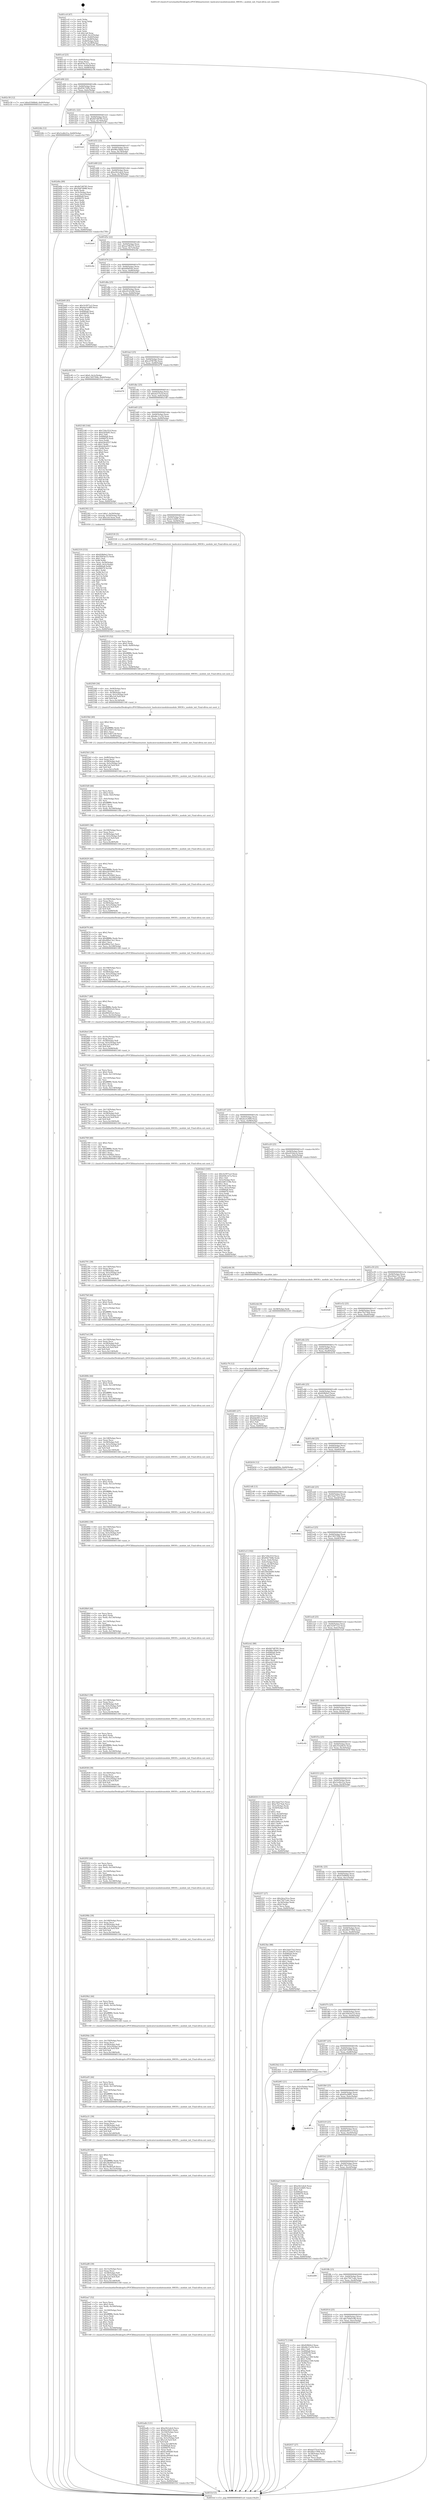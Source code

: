 digraph "0x401cc0" {
  label = "0x401cc0 (/mnt/c/Users/mathe/Desktop/tcc/POCII/binaries/extr_hashcatsrcmodulesmodule_00030.c_module_init_Final-ollvm.out::main(0))"
  labelloc = "t"
  node[shape=record]

  Entry [label="",width=0.3,height=0.3,shape=circle,fillcolor=black,style=filled]
  "0x401cef" [label="{
     0x401cef [23]\l
     | [instrs]\l
     &nbsp;&nbsp;0x401cef \<+3\>: mov -0x60(%rbp),%eax\l
     &nbsp;&nbsp;0x401cf2 \<+2\>: mov %eax,%ecx\l
     &nbsp;&nbsp;0x401cf4 \<+6\>: sub $0x836c327a,%ecx\l
     &nbsp;&nbsp;0x401cfa \<+3\>: mov %eax,-0x64(%rbp)\l
     &nbsp;&nbsp;0x401cfd \<+3\>: mov %ecx,-0x68(%rbp)\l
     &nbsp;&nbsp;0x401d00 \<+6\>: je 0000000000402c58 \<main+0xf98\>\l
  }"]
  "0x402c58" [label="{
     0x402c58 [12]\l
     | [instrs]\l
     &nbsp;&nbsp;0x402c58 \<+7\>: movl $0x43568bfd,-0x60(%rbp)\l
     &nbsp;&nbsp;0x402c5f \<+5\>: jmp 00000000004033cf \<main+0x170f\>\l
  }"]
  "0x401d06" [label="{
     0x401d06 [22]\l
     | [instrs]\l
     &nbsp;&nbsp;0x401d06 \<+5\>: jmp 0000000000401d0b \<main+0x4b\>\l
     &nbsp;&nbsp;0x401d0b \<+3\>: mov -0x64(%rbp),%eax\l
     &nbsp;&nbsp;0x401d0e \<+5\>: sub $0x85b756fb,%eax\l
     &nbsp;&nbsp;0x401d13 \<+3\>: mov %eax,-0x6c(%rbp)\l
     &nbsp;&nbsp;0x401d16 \<+6\>: je 000000000040224b \<main+0x58b\>\l
  }"]
  Exit [label="",width=0.3,height=0.3,shape=circle,fillcolor=black,style=filled,peripheries=2]
  "0x40224b" [label="{
     0x40224b [12]\l
     | [instrs]\l
     &nbsp;&nbsp;0x40224b \<+7\>: movl $0x3ca8e21a,-0x60(%rbp)\l
     &nbsp;&nbsp;0x402252 \<+5\>: jmp 00000000004033cf \<main+0x170f\>\l
  }"]
  "0x401d1c" [label="{
     0x401d1c [22]\l
     | [instrs]\l
     &nbsp;&nbsp;0x401d1c \<+5\>: jmp 0000000000401d21 \<main+0x61\>\l
     &nbsp;&nbsp;0x401d21 \<+3\>: mov -0x64(%rbp),%eax\l
     &nbsp;&nbsp;0x401d24 \<+5\>: sub $0x8d7d8785,%eax\l
     &nbsp;&nbsp;0x401d29 \<+3\>: mov %eax,-0x70(%rbp)\l
     &nbsp;&nbsp;0x401d2c \<+6\>: je 00000000004033c8 \<main+0x1708\>\l
  }"]
  "0x402c76" [label="{
     0x402c76 [12]\l
     | [instrs]\l
     &nbsp;&nbsp;0x402c76 \<+7\>: movl $0xc61d3c80,-0x60(%rbp)\l
     &nbsp;&nbsp;0x402c7d \<+5\>: jmp 00000000004033cf \<main+0x170f\>\l
  }"]
  "0x4033c8" [label="{
     0x4033c8\l
  }", style=dashed]
  "0x401d32" [label="{
     0x401d32 [22]\l
     | [instrs]\l
     &nbsp;&nbsp;0x401d32 \<+5\>: jmp 0000000000401d37 \<main+0x77\>\l
     &nbsp;&nbsp;0x401d37 \<+3\>: mov -0x64(%rbp),%eax\l
     &nbsp;&nbsp;0x401d3a \<+5\>: sub $0x98a19bb4,%eax\l
     &nbsp;&nbsp;0x401d3f \<+3\>: mov %eax,-0x74(%rbp)\l
     &nbsp;&nbsp;0x401d42 \<+6\>: je 0000000000402d0a \<main+0x104a\>\l
  }"]
  "0x402c6d" [label="{
     0x402c6d [9]\l
     | [instrs]\l
     &nbsp;&nbsp;0x402c6d \<+4\>: mov -0x58(%rbp),%rdi\l
     &nbsp;&nbsp;0x402c71 \<+5\>: call 0000000000401030 \<free@plt\>\l
     | [calls]\l
     &nbsp;&nbsp;0x401030 \{1\} (unknown)\l
  }"]
  "0x402d0a" [label="{
     0x402d0a [89]\l
     | [instrs]\l
     &nbsp;&nbsp;0x402d0a \<+5\>: mov $0x8d7d8785,%eax\l
     &nbsp;&nbsp;0x402d0f \<+5\>: mov $0x5b87d998,%ecx\l
     &nbsp;&nbsp;0x402d14 \<+2\>: xor %edx,%edx\l
     &nbsp;&nbsp;0x402d16 \<+3\>: mov -0x3c(%rbp),%esi\l
     &nbsp;&nbsp;0x402d19 \<+3\>: mov %esi,-0x2c(%rbp)\l
     &nbsp;&nbsp;0x402d1c \<+7\>: mov 0x4060a8,%esi\l
     &nbsp;&nbsp;0x402d23 \<+7\>: mov 0x406070,%edi\l
     &nbsp;&nbsp;0x402d2a \<+3\>: sub $0x1,%edx\l
     &nbsp;&nbsp;0x402d2d \<+3\>: mov %esi,%r8d\l
     &nbsp;&nbsp;0x402d30 \<+3\>: add %edx,%r8d\l
     &nbsp;&nbsp;0x402d33 \<+4\>: imul %r8d,%esi\l
     &nbsp;&nbsp;0x402d37 \<+3\>: and $0x1,%esi\l
     &nbsp;&nbsp;0x402d3a \<+3\>: cmp $0x0,%esi\l
     &nbsp;&nbsp;0x402d3d \<+4\>: sete %r9b\l
     &nbsp;&nbsp;0x402d41 \<+3\>: cmp $0xa,%edi\l
     &nbsp;&nbsp;0x402d44 \<+4\>: setl %r10b\l
     &nbsp;&nbsp;0x402d48 \<+3\>: mov %r9b,%r11b\l
     &nbsp;&nbsp;0x402d4b \<+3\>: and %r10b,%r11b\l
     &nbsp;&nbsp;0x402d4e \<+3\>: xor %r10b,%r9b\l
     &nbsp;&nbsp;0x402d51 \<+3\>: or %r9b,%r11b\l
     &nbsp;&nbsp;0x402d54 \<+4\>: test $0x1,%r11b\l
     &nbsp;&nbsp;0x402d58 \<+3\>: cmovne %ecx,%eax\l
     &nbsp;&nbsp;0x402d5b \<+3\>: mov %eax,-0x60(%rbp)\l
     &nbsp;&nbsp;0x402d5e \<+5\>: jmp 00000000004033cf \<main+0x170f\>\l
  }"]
  "0x401d48" [label="{
     0x401d48 [22]\l
     | [instrs]\l
     &nbsp;&nbsp;0x401d48 \<+5\>: jmp 0000000000401d4d \<main+0x8d\>\l
     &nbsp;&nbsp;0x401d4d \<+3\>: mov -0x64(%rbp),%eax\l
     &nbsp;&nbsp;0x401d50 \<+5\>: sub $0xa5b1edc4,%eax\l
     &nbsp;&nbsp;0x401d55 \<+3\>: mov %eax,-0x78(%rbp)\l
     &nbsp;&nbsp;0x401d58 \<+6\>: je 0000000000402de6 \<main+0x1126\>\l
  }"]
  "0x402adb" [label="{
     0x402adb [121]\l
     | [instrs]\l
     &nbsp;&nbsp;0x402adb \<+5\>: mov $0xa5b1edc4,%ecx\l
     &nbsp;&nbsp;0x402ae0 \<+5\>: mov $0x6ac0463,%edx\l
     &nbsp;&nbsp;0x402ae5 \<+6\>: mov -0x164(%rbp),%esi\l
     &nbsp;&nbsp;0x402aeb \<+3\>: imul %eax,%esi\l
     &nbsp;&nbsp;0x402aee \<+4\>: mov -0x58(%rbp),%r8\l
     &nbsp;&nbsp;0x402af2 \<+4\>: movslq -0x5c(%rbp),%r9\l
     &nbsp;&nbsp;0x402af6 \<+7\>: imul $0x1e0,%r9,%r9\l
     &nbsp;&nbsp;0x402afd \<+3\>: add %r9,%r8\l
     &nbsp;&nbsp;0x402b00 \<+7\>: mov %esi,0x1d8(%r8)\l
     &nbsp;&nbsp;0x402b07 \<+7\>: mov 0x4060a8,%eax\l
     &nbsp;&nbsp;0x402b0e \<+7\>: mov 0x406070,%esi\l
     &nbsp;&nbsp;0x402b15 \<+2\>: mov %eax,%edi\l
     &nbsp;&nbsp;0x402b17 \<+6\>: sub $0x6ce60dd0,%edi\l
     &nbsp;&nbsp;0x402b1d \<+3\>: sub $0x1,%edi\l
     &nbsp;&nbsp;0x402b20 \<+6\>: add $0x6ce60dd0,%edi\l
     &nbsp;&nbsp;0x402b26 \<+3\>: imul %edi,%eax\l
     &nbsp;&nbsp;0x402b29 \<+3\>: and $0x1,%eax\l
     &nbsp;&nbsp;0x402b2c \<+3\>: cmp $0x0,%eax\l
     &nbsp;&nbsp;0x402b2f \<+4\>: sete %r10b\l
     &nbsp;&nbsp;0x402b33 \<+3\>: cmp $0xa,%esi\l
     &nbsp;&nbsp;0x402b36 \<+4\>: setl %r11b\l
     &nbsp;&nbsp;0x402b3a \<+3\>: mov %r10b,%bl\l
     &nbsp;&nbsp;0x402b3d \<+3\>: and %r11b,%bl\l
     &nbsp;&nbsp;0x402b40 \<+3\>: xor %r11b,%r10b\l
     &nbsp;&nbsp;0x402b43 \<+3\>: or %r10b,%bl\l
     &nbsp;&nbsp;0x402b46 \<+3\>: test $0x1,%bl\l
     &nbsp;&nbsp;0x402b49 \<+3\>: cmovne %edx,%ecx\l
     &nbsp;&nbsp;0x402b4c \<+3\>: mov %ecx,-0x60(%rbp)\l
     &nbsp;&nbsp;0x402b4f \<+5\>: jmp 00000000004033cf \<main+0x170f\>\l
  }"]
  "0x402de6" [label="{
     0x402de6\l
  }", style=dashed]
  "0x401d5e" [label="{
     0x401d5e [22]\l
     | [instrs]\l
     &nbsp;&nbsp;0x401d5e \<+5\>: jmp 0000000000401d63 \<main+0xa3\>\l
     &nbsp;&nbsp;0x401d63 \<+3\>: mov -0x64(%rbp),%eax\l
     &nbsp;&nbsp;0x401d66 \<+5\>: sub $0xaa78b255,%eax\l
     &nbsp;&nbsp;0x401d6b \<+3\>: mov %eax,-0x7c(%rbp)\l
     &nbsp;&nbsp;0x401d6e \<+6\>: je 0000000000402c8e \<main+0xfce\>\l
  }"]
  "0x402aa7" [label="{
     0x402aa7 [52]\l
     | [instrs]\l
     &nbsp;&nbsp;0x402aa7 \<+2\>: xor %ecx,%ecx\l
     &nbsp;&nbsp;0x402aa9 \<+5\>: mov $0x2,%edx\l
     &nbsp;&nbsp;0x402aae \<+6\>: mov %edx,-0x160(%rbp)\l
     &nbsp;&nbsp;0x402ab4 \<+1\>: cltd\l
     &nbsp;&nbsp;0x402ab5 \<+6\>: mov -0x160(%rbp),%esi\l
     &nbsp;&nbsp;0x402abb \<+2\>: idiv %esi\l
     &nbsp;&nbsp;0x402abd \<+6\>: imul $0xfffffffe,%edx,%edx\l
     &nbsp;&nbsp;0x402ac3 \<+2\>: mov %ecx,%edi\l
     &nbsp;&nbsp;0x402ac5 \<+2\>: sub %edx,%edi\l
     &nbsp;&nbsp;0x402ac7 \<+2\>: mov %ecx,%edx\l
     &nbsp;&nbsp;0x402ac9 \<+3\>: sub $0x1,%edx\l
     &nbsp;&nbsp;0x402acc \<+2\>: add %edx,%edi\l
     &nbsp;&nbsp;0x402ace \<+2\>: sub %edi,%ecx\l
     &nbsp;&nbsp;0x402ad0 \<+6\>: mov %ecx,-0x164(%rbp)\l
     &nbsp;&nbsp;0x402ad6 \<+5\>: call 0000000000401160 \<next_i\>\l
     | [calls]\l
     &nbsp;&nbsp;0x401160 \{1\} (/mnt/c/Users/mathe/Desktop/tcc/POCII/binaries/extr_hashcatsrcmodulesmodule_00030.c_module_init_Final-ollvm.out::next_i)\l
  }"]
  "0x402c8e" [label="{
     0x402c8e\l
  }", style=dashed]
  "0x401d74" [label="{
     0x401d74 [22]\l
     | [instrs]\l
     &nbsp;&nbsp;0x401d74 \<+5\>: jmp 0000000000401d79 \<main+0xb9\>\l
     &nbsp;&nbsp;0x401d79 \<+3\>: mov -0x64(%rbp),%eax\l
     &nbsp;&nbsp;0x401d7c \<+5\>: sub $0xbf44f50e,%eax\l
     &nbsp;&nbsp;0x401d81 \<+3\>: mov %eax,-0x80(%rbp)\l
     &nbsp;&nbsp;0x401d84 \<+6\>: je 0000000000402b60 \<main+0xea0\>\l
  }"]
  "0x402a80" [label="{
     0x402a80 [39]\l
     | [instrs]\l
     &nbsp;&nbsp;0x402a80 \<+6\>: mov -0x15c(%rbp),%ecx\l
     &nbsp;&nbsp;0x402a86 \<+3\>: imul %eax,%ecx\l
     &nbsp;&nbsp;0x402a89 \<+4\>: mov -0x58(%rbp),%r8\l
     &nbsp;&nbsp;0x402a8d \<+4\>: movslq -0x5c(%rbp),%r9\l
     &nbsp;&nbsp;0x402a91 \<+7\>: imul $0x1e0,%r9,%r9\l
     &nbsp;&nbsp;0x402a98 \<+3\>: add %r9,%r8\l
     &nbsp;&nbsp;0x402a9b \<+7\>: mov %ecx,0x1d4(%r8)\l
     &nbsp;&nbsp;0x402aa2 \<+5\>: call 0000000000401160 \<next_i\>\l
     | [calls]\l
     &nbsp;&nbsp;0x401160 \{1\} (/mnt/c/Users/mathe/Desktop/tcc/POCII/binaries/extr_hashcatsrcmodulesmodule_00030.c_module_init_Final-ollvm.out::next_i)\l
  }"]
  "0x402b60" [label="{
     0x402b60 [83]\l
     | [instrs]\l
     &nbsp;&nbsp;0x402b60 \<+5\>: mov $0x1b3971a3,%eax\l
     &nbsp;&nbsp;0x402b65 \<+5\>: mov $0xdee5c809,%ecx\l
     &nbsp;&nbsp;0x402b6a \<+2\>: xor %edx,%edx\l
     &nbsp;&nbsp;0x402b6c \<+7\>: mov 0x4060a8,%esi\l
     &nbsp;&nbsp;0x402b73 \<+7\>: mov 0x406070,%edi\l
     &nbsp;&nbsp;0x402b7a \<+3\>: sub $0x1,%edx\l
     &nbsp;&nbsp;0x402b7d \<+3\>: mov %esi,%r8d\l
     &nbsp;&nbsp;0x402b80 \<+3\>: add %edx,%r8d\l
     &nbsp;&nbsp;0x402b83 \<+4\>: imul %r8d,%esi\l
     &nbsp;&nbsp;0x402b87 \<+3\>: and $0x1,%esi\l
     &nbsp;&nbsp;0x402b8a \<+3\>: cmp $0x0,%esi\l
     &nbsp;&nbsp;0x402b8d \<+4\>: sete %r9b\l
     &nbsp;&nbsp;0x402b91 \<+3\>: cmp $0xa,%edi\l
     &nbsp;&nbsp;0x402b94 \<+4\>: setl %r10b\l
     &nbsp;&nbsp;0x402b98 \<+3\>: mov %r9b,%r11b\l
     &nbsp;&nbsp;0x402b9b \<+3\>: and %r10b,%r11b\l
     &nbsp;&nbsp;0x402b9e \<+3\>: xor %r10b,%r9b\l
     &nbsp;&nbsp;0x402ba1 \<+3\>: or %r9b,%r11b\l
     &nbsp;&nbsp;0x402ba4 \<+4\>: test $0x1,%r11b\l
     &nbsp;&nbsp;0x402ba8 \<+3\>: cmovne %ecx,%eax\l
     &nbsp;&nbsp;0x402bab \<+3\>: mov %eax,-0x60(%rbp)\l
     &nbsp;&nbsp;0x402bae \<+5\>: jmp 00000000004033cf \<main+0x170f\>\l
  }"]
  "0x401d8a" [label="{
     0x401d8a [25]\l
     | [instrs]\l
     &nbsp;&nbsp;0x401d8a \<+5\>: jmp 0000000000401d8f \<main+0xcf\>\l
     &nbsp;&nbsp;0x401d8f \<+3\>: mov -0x64(%rbp),%eax\l
     &nbsp;&nbsp;0x401d92 \<+5\>: sub $0xc61d3c80,%eax\l
     &nbsp;&nbsp;0x401d97 \<+6\>: mov %eax,-0x84(%rbp)\l
     &nbsp;&nbsp;0x401d9d \<+6\>: je 0000000000402c9f \<main+0xfdf\>\l
  }"]
  "0x402a58" [label="{
     0x402a58 [40]\l
     | [instrs]\l
     &nbsp;&nbsp;0x402a58 \<+5\>: mov $0x2,%ecx\l
     &nbsp;&nbsp;0x402a5d \<+1\>: cltd\l
     &nbsp;&nbsp;0x402a5e \<+2\>: idiv %ecx\l
     &nbsp;&nbsp;0x402a60 \<+6\>: imul $0xfffffffe,%edx,%ecx\l
     &nbsp;&nbsp;0x402a66 \<+6\>: add $0x38a465a9,%ecx\l
     &nbsp;&nbsp;0x402a6c \<+3\>: add $0x1,%ecx\l
     &nbsp;&nbsp;0x402a6f \<+6\>: sub $0x38a465a9,%ecx\l
     &nbsp;&nbsp;0x402a75 \<+6\>: mov %ecx,-0x15c(%rbp)\l
     &nbsp;&nbsp;0x402a7b \<+5\>: call 0000000000401160 \<next_i\>\l
     | [calls]\l
     &nbsp;&nbsp;0x401160 \{1\} (/mnt/c/Users/mathe/Desktop/tcc/POCII/binaries/extr_hashcatsrcmodulesmodule_00030.c_module_init_Final-ollvm.out::next_i)\l
  }"]
  "0x402c9f" [label="{
     0x402c9f [19]\l
     | [instrs]\l
     &nbsp;&nbsp;0x402c9f \<+7\>: movl $0x0,-0x3c(%rbp)\l
     &nbsp;&nbsp;0x402ca6 \<+7\>: movl $0x1565700b,-0x60(%rbp)\l
     &nbsp;&nbsp;0x402cad \<+5\>: jmp 00000000004033cf \<main+0x170f\>\l
  }"]
  "0x401da3" [label="{
     0x401da3 [25]\l
     | [instrs]\l
     &nbsp;&nbsp;0x401da3 \<+5\>: jmp 0000000000401da8 \<main+0xe8\>\l
     &nbsp;&nbsp;0x401da8 \<+3\>: mov -0x64(%rbp),%eax\l
     &nbsp;&nbsp;0x401dab \<+5\>: sub $0xcd7f676b,%eax\l
     &nbsp;&nbsp;0x401db0 \<+6\>: mov %eax,-0x88(%rbp)\l
     &nbsp;&nbsp;0x401db6 \<+6\>: je 0000000000402d78 \<main+0x10b8\>\l
  }"]
  "0x402a31" [label="{
     0x402a31 [39]\l
     | [instrs]\l
     &nbsp;&nbsp;0x402a31 \<+6\>: mov -0x158(%rbp),%ecx\l
     &nbsp;&nbsp;0x402a37 \<+3\>: imul %eax,%ecx\l
     &nbsp;&nbsp;0x402a3a \<+4\>: mov -0x58(%rbp),%r8\l
     &nbsp;&nbsp;0x402a3e \<+4\>: movslq -0x5c(%rbp),%r9\l
     &nbsp;&nbsp;0x402a42 \<+7\>: imul $0x1e0,%r9,%r9\l
     &nbsp;&nbsp;0x402a49 \<+3\>: add %r9,%r8\l
     &nbsp;&nbsp;0x402a4c \<+7\>: mov %ecx,0x1d0(%r8)\l
     &nbsp;&nbsp;0x402a53 \<+5\>: call 0000000000401160 \<next_i\>\l
     | [calls]\l
     &nbsp;&nbsp;0x401160 \{1\} (/mnt/c/Users/mathe/Desktop/tcc/POCII/binaries/extr_hashcatsrcmodulesmodule_00030.c_module_init_Final-ollvm.out::next_i)\l
  }"]
  "0x402d78" [label="{
     0x402d78\l
  }", style=dashed]
  "0x401dbc" [label="{
     0x401dbc [25]\l
     | [instrs]\l
     &nbsp;&nbsp;0x401dbc \<+5\>: jmp 0000000000401dc1 \<main+0x101\>\l
     &nbsp;&nbsp;0x401dc1 \<+3\>: mov -0x64(%rbp),%eax\l
     &nbsp;&nbsp;0x401dc4 \<+5\>: sub $0xda575cef,%eax\l
     &nbsp;&nbsp;0x401dc9 \<+6\>: mov %eax,-0x8c(%rbp)\l
     &nbsp;&nbsp;0x401dcf \<+6\>: je 0000000000402148 \<main+0x488\>\l
  }"]
  "0x402a05" [label="{
     0x402a05 [44]\l
     | [instrs]\l
     &nbsp;&nbsp;0x402a05 \<+2\>: xor %ecx,%ecx\l
     &nbsp;&nbsp;0x402a07 \<+5\>: mov $0x2,%edx\l
     &nbsp;&nbsp;0x402a0c \<+6\>: mov %edx,-0x154(%rbp)\l
     &nbsp;&nbsp;0x402a12 \<+1\>: cltd\l
     &nbsp;&nbsp;0x402a13 \<+6\>: mov -0x154(%rbp),%esi\l
     &nbsp;&nbsp;0x402a19 \<+2\>: idiv %esi\l
     &nbsp;&nbsp;0x402a1b \<+6\>: imul $0xfffffffe,%edx,%edx\l
     &nbsp;&nbsp;0x402a21 \<+3\>: sub $0x1,%ecx\l
     &nbsp;&nbsp;0x402a24 \<+2\>: sub %ecx,%edx\l
     &nbsp;&nbsp;0x402a26 \<+6\>: mov %edx,-0x158(%rbp)\l
     &nbsp;&nbsp;0x402a2c \<+5\>: call 0000000000401160 \<next_i\>\l
     | [calls]\l
     &nbsp;&nbsp;0x401160 \{1\} (/mnt/c/Users/mathe/Desktop/tcc/POCII/binaries/extr_hashcatsrcmodulesmodule_00030.c_module_init_Final-ollvm.out::next_i)\l
  }"]
  "0x402148" [label="{
     0x402148 [144]\l
     | [instrs]\l
     &nbsp;&nbsp;0x402148 \<+5\>: mov $0x720e351f,%eax\l
     &nbsp;&nbsp;0x40214d \<+5\>: mov $0xf245b95,%ecx\l
     &nbsp;&nbsp;0x402152 \<+2\>: mov $0x1,%dl\l
     &nbsp;&nbsp;0x402154 \<+7\>: mov 0x4060a8,%esi\l
     &nbsp;&nbsp;0x40215b \<+7\>: mov 0x406070,%edi\l
     &nbsp;&nbsp;0x402162 \<+3\>: mov %esi,%r8d\l
     &nbsp;&nbsp;0x402165 \<+7\>: sub $0xb26c6557,%r8d\l
     &nbsp;&nbsp;0x40216c \<+4\>: sub $0x1,%r8d\l
     &nbsp;&nbsp;0x402170 \<+7\>: add $0xb26c6557,%r8d\l
     &nbsp;&nbsp;0x402177 \<+4\>: imul %r8d,%esi\l
     &nbsp;&nbsp;0x40217b \<+3\>: and $0x1,%esi\l
     &nbsp;&nbsp;0x40217e \<+3\>: cmp $0x0,%esi\l
     &nbsp;&nbsp;0x402181 \<+4\>: sete %r9b\l
     &nbsp;&nbsp;0x402185 \<+3\>: cmp $0xa,%edi\l
     &nbsp;&nbsp;0x402188 \<+4\>: setl %r10b\l
     &nbsp;&nbsp;0x40218c \<+3\>: mov %r9b,%r11b\l
     &nbsp;&nbsp;0x40218f \<+4\>: xor $0xff,%r11b\l
     &nbsp;&nbsp;0x402193 \<+3\>: mov %r10b,%bl\l
     &nbsp;&nbsp;0x402196 \<+3\>: xor $0xff,%bl\l
     &nbsp;&nbsp;0x402199 \<+3\>: xor $0x0,%dl\l
     &nbsp;&nbsp;0x40219c \<+3\>: mov %r11b,%r14b\l
     &nbsp;&nbsp;0x40219f \<+4\>: and $0x0,%r14b\l
     &nbsp;&nbsp;0x4021a3 \<+3\>: and %dl,%r9b\l
     &nbsp;&nbsp;0x4021a6 \<+3\>: mov %bl,%r15b\l
     &nbsp;&nbsp;0x4021a9 \<+4\>: and $0x0,%r15b\l
     &nbsp;&nbsp;0x4021ad \<+3\>: and %dl,%r10b\l
     &nbsp;&nbsp;0x4021b0 \<+3\>: or %r9b,%r14b\l
     &nbsp;&nbsp;0x4021b3 \<+3\>: or %r10b,%r15b\l
     &nbsp;&nbsp;0x4021b6 \<+3\>: xor %r15b,%r14b\l
     &nbsp;&nbsp;0x4021b9 \<+3\>: or %bl,%r11b\l
     &nbsp;&nbsp;0x4021bc \<+4\>: xor $0xff,%r11b\l
     &nbsp;&nbsp;0x4021c0 \<+3\>: or $0x0,%dl\l
     &nbsp;&nbsp;0x4021c3 \<+3\>: and %dl,%r11b\l
     &nbsp;&nbsp;0x4021c6 \<+3\>: or %r11b,%r14b\l
     &nbsp;&nbsp;0x4021c9 \<+4\>: test $0x1,%r14b\l
     &nbsp;&nbsp;0x4021cd \<+3\>: cmovne %ecx,%eax\l
     &nbsp;&nbsp;0x4021d0 \<+3\>: mov %eax,-0x60(%rbp)\l
     &nbsp;&nbsp;0x4021d3 \<+5\>: jmp 00000000004033cf \<main+0x170f\>\l
  }"]
  "0x401dd5" [label="{
     0x401dd5 [25]\l
     | [instrs]\l
     &nbsp;&nbsp;0x401dd5 \<+5\>: jmp 0000000000401dda \<main+0x11a\>\l
     &nbsp;&nbsp;0x401dda \<+3\>: mov -0x64(%rbp),%eax\l
     &nbsp;&nbsp;0x401ddd \<+5\>: sub $0xdbc11e54,%eax\l
     &nbsp;&nbsp;0x401de2 \<+6\>: mov %eax,-0x90(%rbp)\l
     &nbsp;&nbsp;0x401de8 \<+6\>: je 0000000000402302 \<main+0x642\>\l
  }"]
  "0x4029de" [label="{
     0x4029de [39]\l
     | [instrs]\l
     &nbsp;&nbsp;0x4029de \<+6\>: mov -0x150(%rbp),%ecx\l
     &nbsp;&nbsp;0x4029e4 \<+3\>: imul %eax,%ecx\l
     &nbsp;&nbsp;0x4029e7 \<+4\>: mov -0x58(%rbp),%r8\l
     &nbsp;&nbsp;0x4029eb \<+4\>: movslq -0x5c(%rbp),%r9\l
     &nbsp;&nbsp;0x4029ef \<+7\>: imul $0x1e0,%r9,%r9\l
     &nbsp;&nbsp;0x4029f6 \<+3\>: add %r9,%r8\l
     &nbsp;&nbsp;0x4029f9 \<+7\>: mov %ecx,0x198(%r8)\l
     &nbsp;&nbsp;0x402a00 \<+5\>: call 0000000000401160 \<next_i\>\l
     | [calls]\l
     &nbsp;&nbsp;0x401160 \{1\} (/mnt/c/Users/mathe/Desktop/tcc/POCII/binaries/extr_hashcatsrcmodulesmodule_00030.c_module_init_Final-ollvm.out::next_i)\l
  }"]
  "0x402302" [label="{
     0x402302 [23]\l
     | [instrs]\l
     &nbsp;&nbsp;0x402302 \<+7\>: movl $0x1,-0x50(%rbp)\l
     &nbsp;&nbsp;0x402309 \<+4\>: movslq -0x50(%rbp),%rax\l
     &nbsp;&nbsp;0x40230d \<+7\>: imul $0x1e0,%rax,%rdi\l
     &nbsp;&nbsp;0x402314 \<+5\>: call 0000000000401050 \<malloc@plt\>\l
     | [calls]\l
     &nbsp;&nbsp;0x401050 \{1\} (unknown)\l
  }"]
  "0x401dee" [label="{
     0x401dee [25]\l
     | [instrs]\l
     &nbsp;&nbsp;0x401dee \<+5\>: jmp 0000000000401df3 \<main+0x133\>\l
     &nbsp;&nbsp;0x401df3 \<+3\>: mov -0x64(%rbp),%eax\l
     &nbsp;&nbsp;0x401df6 \<+5\>: sub $0xdc5c66f5,%eax\l
     &nbsp;&nbsp;0x401dfb \<+6\>: mov %eax,-0x94(%rbp)\l
     &nbsp;&nbsp;0x401e01 \<+6\>: je 0000000000402530 \<main+0x870\>\l
  }"]
  "0x4029b2" [label="{
     0x4029b2 [44]\l
     | [instrs]\l
     &nbsp;&nbsp;0x4029b2 \<+2\>: xor %ecx,%ecx\l
     &nbsp;&nbsp;0x4029b4 \<+5\>: mov $0x2,%edx\l
     &nbsp;&nbsp;0x4029b9 \<+6\>: mov %edx,-0x14c(%rbp)\l
     &nbsp;&nbsp;0x4029bf \<+1\>: cltd\l
     &nbsp;&nbsp;0x4029c0 \<+6\>: mov -0x14c(%rbp),%esi\l
     &nbsp;&nbsp;0x4029c6 \<+2\>: idiv %esi\l
     &nbsp;&nbsp;0x4029c8 \<+6\>: imul $0xfffffffe,%edx,%edx\l
     &nbsp;&nbsp;0x4029ce \<+3\>: sub $0x1,%ecx\l
     &nbsp;&nbsp;0x4029d1 \<+2\>: sub %ecx,%edx\l
     &nbsp;&nbsp;0x4029d3 \<+6\>: mov %edx,-0x150(%rbp)\l
     &nbsp;&nbsp;0x4029d9 \<+5\>: call 0000000000401160 \<next_i\>\l
     | [calls]\l
     &nbsp;&nbsp;0x401160 \{1\} (/mnt/c/Users/mathe/Desktop/tcc/POCII/binaries/extr_hashcatsrcmodulesmodule_00030.c_module_init_Final-ollvm.out::next_i)\l
  }"]
  "0x402530" [label="{
     0x402530 [5]\l
     | [instrs]\l
     &nbsp;&nbsp;0x402530 \<+5\>: call 0000000000401160 \<next_i\>\l
     | [calls]\l
     &nbsp;&nbsp;0x401160 \{1\} (/mnt/c/Users/mathe/Desktop/tcc/POCII/binaries/extr_hashcatsrcmodulesmodule_00030.c_module_init_Final-ollvm.out::next_i)\l
  }"]
  "0x401e07" [label="{
     0x401e07 [25]\l
     | [instrs]\l
     &nbsp;&nbsp;0x401e07 \<+5\>: jmp 0000000000401e0c \<main+0x14c\>\l
     &nbsp;&nbsp;0x401e0c \<+3\>: mov -0x64(%rbp),%eax\l
     &nbsp;&nbsp;0x401e0f \<+5\>: sub $0xdee5c809,%eax\l
     &nbsp;&nbsp;0x401e14 \<+6\>: mov %eax,-0x98(%rbp)\l
     &nbsp;&nbsp;0x401e1a \<+6\>: je 0000000000402bb3 \<main+0xef3\>\l
  }"]
  "0x40298b" [label="{
     0x40298b [39]\l
     | [instrs]\l
     &nbsp;&nbsp;0x40298b \<+6\>: mov -0x148(%rbp),%ecx\l
     &nbsp;&nbsp;0x402991 \<+3\>: imul %eax,%ecx\l
     &nbsp;&nbsp;0x402994 \<+4\>: mov -0x58(%rbp),%r8\l
     &nbsp;&nbsp;0x402998 \<+4\>: movslq -0x5c(%rbp),%r9\l
     &nbsp;&nbsp;0x40299c \<+7\>: imul $0x1e0,%r9,%r9\l
     &nbsp;&nbsp;0x4029a3 \<+3\>: add %r9,%r8\l
     &nbsp;&nbsp;0x4029a6 \<+7\>: mov %ecx,0x194(%r8)\l
     &nbsp;&nbsp;0x4029ad \<+5\>: call 0000000000401160 \<next_i\>\l
     | [calls]\l
     &nbsp;&nbsp;0x401160 \{1\} (/mnt/c/Users/mathe/Desktop/tcc/POCII/binaries/extr_hashcatsrcmodulesmodule_00030.c_module_init_Final-ollvm.out::next_i)\l
  }"]
  "0x402bb3" [label="{
     0x402bb3 [165]\l
     | [instrs]\l
     &nbsp;&nbsp;0x402bb3 \<+5\>: mov $0x1b3971a3,%eax\l
     &nbsp;&nbsp;0x402bb8 \<+5\>: mov $0x836c327a,%ecx\l
     &nbsp;&nbsp;0x402bbd \<+2\>: mov $0x1,%dl\l
     &nbsp;&nbsp;0x402bbf \<+3\>: mov -0x5c(%rbp),%esi\l
     &nbsp;&nbsp;0x402bc2 \<+6\>: add $0x5d61218b,%esi\l
     &nbsp;&nbsp;0x402bc8 \<+3\>: add $0x1,%esi\l
     &nbsp;&nbsp;0x402bcb \<+6\>: sub $0x5d61218b,%esi\l
     &nbsp;&nbsp;0x402bd1 \<+3\>: mov %esi,-0x5c(%rbp)\l
     &nbsp;&nbsp;0x402bd4 \<+7\>: mov 0x4060a8,%esi\l
     &nbsp;&nbsp;0x402bdb \<+7\>: mov 0x406070,%edi\l
     &nbsp;&nbsp;0x402be2 \<+3\>: mov %esi,%r8d\l
     &nbsp;&nbsp;0x402be5 \<+7\>: add $0x6b2e2544,%r8d\l
     &nbsp;&nbsp;0x402bec \<+4\>: sub $0x1,%r8d\l
     &nbsp;&nbsp;0x402bf0 \<+7\>: sub $0x6b2e2544,%r8d\l
     &nbsp;&nbsp;0x402bf7 \<+4\>: imul %r8d,%esi\l
     &nbsp;&nbsp;0x402bfb \<+3\>: and $0x1,%esi\l
     &nbsp;&nbsp;0x402bfe \<+3\>: cmp $0x0,%esi\l
     &nbsp;&nbsp;0x402c01 \<+4\>: sete %r9b\l
     &nbsp;&nbsp;0x402c05 \<+3\>: cmp $0xa,%edi\l
     &nbsp;&nbsp;0x402c08 \<+4\>: setl %r10b\l
     &nbsp;&nbsp;0x402c0c \<+3\>: mov %r9b,%r11b\l
     &nbsp;&nbsp;0x402c0f \<+4\>: xor $0xff,%r11b\l
     &nbsp;&nbsp;0x402c13 \<+3\>: mov %r10b,%bl\l
     &nbsp;&nbsp;0x402c16 \<+3\>: xor $0xff,%bl\l
     &nbsp;&nbsp;0x402c19 \<+3\>: xor $0x1,%dl\l
     &nbsp;&nbsp;0x402c1c \<+3\>: mov %r11b,%r14b\l
     &nbsp;&nbsp;0x402c1f \<+4\>: and $0xff,%r14b\l
     &nbsp;&nbsp;0x402c23 \<+3\>: and %dl,%r9b\l
     &nbsp;&nbsp;0x402c26 \<+3\>: mov %bl,%r15b\l
     &nbsp;&nbsp;0x402c29 \<+4\>: and $0xff,%r15b\l
     &nbsp;&nbsp;0x402c2d \<+3\>: and %dl,%r10b\l
     &nbsp;&nbsp;0x402c30 \<+3\>: or %r9b,%r14b\l
     &nbsp;&nbsp;0x402c33 \<+3\>: or %r10b,%r15b\l
     &nbsp;&nbsp;0x402c36 \<+3\>: xor %r15b,%r14b\l
     &nbsp;&nbsp;0x402c39 \<+3\>: or %bl,%r11b\l
     &nbsp;&nbsp;0x402c3c \<+4\>: xor $0xff,%r11b\l
     &nbsp;&nbsp;0x402c40 \<+3\>: or $0x1,%dl\l
     &nbsp;&nbsp;0x402c43 \<+3\>: and %dl,%r11b\l
     &nbsp;&nbsp;0x402c46 \<+3\>: or %r11b,%r14b\l
     &nbsp;&nbsp;0x402c49 \<+4\>: test $0x1,%r14b\l
     &nbsp;&nbsp;0x402c4d \<+3\>: cmovne %ecx,%eax\l
     &nbsp;&nbsp;0x402c50 \<+3\>: mov %eax,-0x60(%rbp)\l
     &nbsp;&nbsp;0x402c53 \<+5\>: jmp 00000000004033cf \<main+0x170f\>\l
  }"]
  "0x401e20" [label="{
     0x401e20 [25]\l
     | [instrs]\l
     &nbsp;&nbsp;0x401e20 \<+5\>: jmp 0000000000401e25 \<main+0x165\>\l
     &nbsp;&nbsp;0x401e25 \<+3\>: mov -0x64(%rbp),%eax\l
     &nbsp;&nbsp;0x401e28 \<+5\>: sub $0xe010dccb,%eax\l
     &nbsp;&nbsp;0x401e2d \<+6\>: mov %eax,-0x9c(%rbp)\l
     &nbsp;&nbsp;0x401e33 \<+6\>: je 0000000000402c64 \<main+0xfa4\>\l
  }"]
  "0x40295f" [label="{
     0x40295f [44]\l
     | [instrs]\l
     &nbsp;&nbsp;0x40295f \<+2\>: xor %ecx,%ecx\l
     &nbsp;&nbsp;0x402961 \<+5\>: mov $0x2,%edx\l
     &nbsp;&nbsp;0x402966 \<+6\>: mov %edx,-0x144(%rbp)\l
     &nbsp;&nbsp;0x40296c \<+1\>: cltd\l
     &nbsp;&nbsp;0x40296d \<+6\>: mov -0x144(%rbp),%esi\l
     &nbsp;&nbsp;0x402973 \<+2\>: idiv %esi\l
     &nbsp;&nbsp;0x402975 \<+6\>: imul $0xfffffffe,%edx,%edx\l
     &nbsp;&nbsp;0x40297b \<+3\>: sub $0x1,%ecx\l
     &nbsp;&nbsp;0x40297e \<+2\>: sub %ecx,%edx\l
     &nbsp;&nbsp;0x402980 \<+6\>: mov %edx,-0x148(%rbp)\l
     &nbsp;&nbsp;0x402986 \<+5\>: call 0000000000401160 \<next_i\>\l
     | [calls]\l
     &nbsp;&nbsp;0x401160 \{1\} (/mnt/c/Users/mathe/Desktop/tcc/POCII/binaries/extr_hashcatsrcmodulesmodule_00030.c_module_init_Final-ollvm.out::next_i)\l
  }"]
  "0x402c64" [label="{
     0x402c64 [9]\l
     | [instrs]\l
     &nbsp;&nbsp;0x402c64 \<+4\>: mov -0x58(%rbp),%rdi\l
     &nbsp;&nbsp;0x402c68 \<+5\>: call 0000000000401240 \<module_init\>\l
     | [calls]\l
     &nbsp;&nbsp;0x401240 \{1\} (/mnt/c/Users/mathe/Desktop/tcc/POCII/binaries/extr_hashcatsrcmodulesmodule_00030.c_module_init_Final-ollvm.out::module_init)\l
  }"]
  "0x401e39" [label="{
     0x401e39 [25]\l
     | [instrs]\l
     &nbsp;&nbsp;0x401e39 \<+5\>: jmp 0000000000401e3e \<main+0x17e\>\l
     &nbsp;&nbsp;0x401e3e \<+3\>: mov -0x64(%rbp),%eax\l
     &nbsp;&nbsp;0x401e41 \<+5\>: sub $0xe0dea71b,%eax\l
     &nbsp;&nbsp;0x401e46 \<+6\>: mov %eax,-0xa0(%rbp)\l
     &nbsp;&nbsp;0x401e4c \<+6\>: je 00000000004020d8 \<main+0x418\>\l
  }"]
  "0x402938" [label="{
     0x402938 [39]\l
     | [instrs]\l
     &nbsp;&nbsp;0x402938 \<+6\>: mov -0x140(%rbp),%ecx\l
     &nbsp;&nbsp;0x40293e \<+3\>: imul %eax,%ecx\l
     &nbsp;&nbsp;0x402941 \<+4\>: mov -0x58(%rbp),%r8\l
     &nbsp;&nbsp;0x402945 \<+4\>: movslq -0x5c(%rbp),%r9\l
     &nbsp;&nbsp;0x402949 \<+7\>: imul $0x1e0,%r9,%r9\l
     &nbsp;&nbsp;0x402950 \<+3\>: add %r9,%r8\l
     &nbsp;&nbsp;0x402953 \<+7\>: mov %ecx,0x190(%r8)\l
     &nbsp;&nbsp;0x40295a \<+5\>: call 0000000000401160 \<next_i\>\l
     | [calls]\l
     &nbsp;&nbsp;0x401160 \{1\} (/mnt/c/Users/mathe/Desktop/tcc/POCII/binaries/extr_hashcatsrcmodulesmodule_00030.c_module_init_Final-ollvm.out::next_i)\l
  }"]
  "0x4020d8" [label="{
     0x4020d8\l
  }", style=dashed]
  "0x401e52" [label="{
     0x401e52 [25]\l
     | [instrs]\l
     &nbsp;&nbsp;0x401e52 \<+5\>: jmp 0000000000401e57 \<main+0x197\>\l
     &nbsp;&nbsp;0x401e57 \<+3\>: mov -0x64(%rbp),%eax\l
     &nbsp;&nbsp;0x401e5a \<+5\>: sub $0xe7b274ab,%eax\l
     &nbsp;&nbsp;0x401e5f \<+6\>: mov %eax,-0xa4(%rbp)\l
     &nbsp;&nbsp;0x401e65 \<+6\>: je 0000000000402485 \<main+0x7c5\>\l
  }"]
  "0x40290c" [label="{
     0x40290c [44]\l
     | [instrs]\l
     &nbsp;&nbsp;0x40290c \<+2\>: xor %ecx,%ecx\l
     &nbsp;&nbsp;0x40290e \<+5\>: mov $0x2,%edx\l
     &nbsp;&nbsp;0x402913 \<+6\>: mov %edx,-0x13c(%rbp)\l
     &nbsp;&nbsp;0x402919 \<+1\>: cltd\l
     &nbsp;&nbsp;0x40291a \<+6\>: mov -0x13c(%rbp),%esi\l
     &nbsp;&nbsp;0x402920 \<+2\>: idiv %esi\l
     &nbsp;&nbsp;0x402922 \<+6\>: imul $0xfffffffe,%edx,%edx\l
     &nbsp;&nbsp;0x402928 \<+3\>: sub $0x1,%ecx\l
     &nbsp;&nbsp;0x40292b \<+2\>: sub %ecx,%edx\l
     &nbsp;&nbsp;0x40292d \<+6\>: mov %edx,-0x140(%rbp)\l
     &nbsp;&nbsp;0x402933 \<+5\>: call 0000000000401160 \<next_i\>\l
     | [calls]\l
     &nbsp;&nbsp;0x401160 \{1\} (/mnt/c/Users/mathe/Desktop/tcc/POCII/binaries/extr_hashcatsrcmodulesmodule_00030.c_module_init_Final-ollvm.out::next_i)\l
  }"]
  "0x402485" [label="{
     0x402485 [27]\l
     | [instrs]\l
     &nbsp;&nbsp;0x402485 \<+5\>: mov $0xe010dccb,%eax\l
     &nbsp;&nbsp;0x40248a \<+5\>: mov $0x6de061c3,%ecx\l
     &nbsp;&nbsp;0x40248f \<+3\>: mov -0x2d(%rbp),%dl\l
     &nbsp;&nbsp;0x402492 \<+3\>: test $0x1,%dl\l
     &nbsp;&nbsp;0x402495 \<+3\>: cmovne %ecx,%eax\l
     &nbsp;&nbsp;0x402498 \<+3\>: mov %eax,-0x60(%rbp)\l
     &nbsp;&nbsp;0x40249b \<+5\>: jmp 00000000004033cf \<main+0x170f\>\l
  }"]
  "0x401e6b" [label="{
     0x401e6b [25]\l
     | [instrs]\l
     &nbsp;&nbsp;0x401e6b \<+5\>: jmp 0000000000401e70 \<main+0x1b0\>\l
     &nbsp;&nbsp;0x401e70 \<+3\>: mov -0x64(%rbp),%eax\l
     &nbsp;&nbsp;0x401e73 \<+5\>: sub $0x6ac0463,%eax\l
     &nbsp;&nbsp;0x401e78 \<+6\>: mov %eax,-0xa8(%rbp)\l
     &nbsp;&nbsp;0x401e7e \<+6\>: je 0000000000402b54 \<main+0xe94\>\l
  }"]
  "0x4028e5" [label="{
     0x4028e5 [39]\l
     | [instrs]\l
     &nbsp;&nbsp;0x4028e5 \<+6\>: mov -0x138(%rbp),%ecx\l
     &nbsp;&nbsp;0x4028eb \<+3\>: imul %eax,%ecx\l
     &nbsp;&nbsp;0x4028ee \<+4\>: mov -0x58(%rbp),%r8\l
     &nbsp;&nbsp;0x4028f2 \<+4\>: movslq -0x5c(%rbp),%r9\l
     &nbsp;&nbsp;0x4028f6 \<+7\>: imul $0x1e0,%r9,%r9\l
     &nbsp;&nbsp;0x4028fd \<+3\>: add %r9,%r8\l
     &nbsp;&nbsp;0x402900 \<+7\>: mov %ecx,0x18c(%r8)\l
     &nbsp;&nbsp;0x402907 \<+5\>: call 0000000000401160 \<next_i\>\l
     | [calls]\l
     &nbsp;&nbsp;0x401160 \{1\} (/mnt/c/Users/mathe/Desktop/tcc/POCII/binaries/extr_hashcatsrcmodulesmodule_00030.c_module_init_Final-ollvm.out::next_i)\l
  }"]
  "0x402b54" [label="{
     0x402b54 [12]\l
     | [instrs]\l
     &nbsp;&nbsp;0x402b54 \<+7\>: movl $0xbf44f50e,-0x60(%rbp)\l
     &nbsp;&nbsp;0x402b5b \<+5\>: jmp 00000000004033cf \<main+0x170f\>\l
  }"]
  "0x401e84" [label="{
     0x401e84 [25]\l
     | [instrs]\l
     &nbsp;&nbsp;0x401e84 \<+5\>: jmp 0000000000401e89 \<main+0x1c9\>\l
     &nbsp;&nbsp;0x401e89 \<+3\>: mov -0x64(%rbp),%eax\l
     &nbsp;&nbsp;0x401e8c \<+5\>: sub $0x828b9e2,%eax\l
     &nbsp;&nbsp;0x401e91 \<+6\>: mov %eax,-0xac(%rbp)\l
     &nbsp;&nbsp;0x401e97 \<+6\>: je 0000000000402dac \<main+0x10ec\>\l
  }"]
  "0x4028b9" [label="{
     0x4028b9 [44]\l
     | [instrs]\l
     &nbsp;&nbsp;0x4028b9 \<+2\>: xor %ecx,%ecx\l
     &nbsp;&nbsp;0x4028bb \<+5\>: mov $0x2,%edx\l
     &nbsp;&nbsp;0x4028c0 \<+6\>: mov %edx,-0x134(%rbp)\l
     &nbsp;&nbsp;0x4028c6 \<+1\>: cltd\l
     &nbsp;&nbsp;0x4028c7 \<+6\>: mov -0x134(%rbp),%esi\l
     &nbsp;&nbsp;0x4028cd \<+2\>: idiv %esi\l
     &nbsp;&nbsp;0x4028cf \<+6\>: imul $0xfffffffe,%edx,%edx\l
     &nbsp;&nbsp;0x4028d5 \<+3\>: sub $0x1,%ecx\l
     &nbsp;&nbsp;0x4028d8 \<+2\>: sub %ecx,%edx\l
     &nbsp;&nbsp;0x4028da \<+6\>: mov %edx,-0x138(%rbp)\l
     &nbsp;&nbsp;0x4028e0 \<+5\>: call 0000000000401160 \<next_i\>\l
     | [calls]\l
     &nbsp;&nbsp;0x401160 \{1\} (/mnt/c/Users/mathe/Desktop/tcc/POCII/binaries/extr_hashcatsrcmodulesmodule_00030.c_module_init_Final-ollvm.out::next_i)\l
  }"]
  "0x402dac" [label="{
     0x402dac\l
  }", style=dashed]
  "0x401e9d" [label="{
     0x401e9d [25]\l
     | [instrs]\l
     &nbsp;&nbsp;0x401e9d \<+5\>: jmp 0000000000401ea2 \<main+0x1e2\>\l
     &nbsp;&nbsp;0x401ea2 \<+3\>: mov -0x64(%rbp),%eax\l
     &nbsp;&nbsp;0x401ea5 \<+5\>: sub $0xf245b95,%eax\l
     &nbsp;&nbsp;0x401eaa \<+6\>: mov %eax,-0xb0(%rbp)\l
     &nbsp;&nbsp;0x401eb0 \<+6\>: je 00000000004021d8 \<main+0x518\>\l
  }"]
  "0x402892" [label="{
     0x402892 [39]\l
     | [instrs]\l
     &nbsp;&nbsp;0x402892 \<+6\>: mov -0x130(%rbp),%ecx\l
     &nbsp;&nbsp;0x402898 \<+3\>: imul %eax,%ecx\l
     &nbsp;&nbsp;0x40289b \<+4\>: mov -0x58(%rbp),%r8\l
     &nbsp;&nbsp;0x40289f \<+4\>: movslq -0x5c(%rbp),%r9\l
     &nbsp;&nbsp;0x4028a3 \<+7\>: imul $0x1e0,%r9,%r9\l
     &nbsp;&nbsp;0x4028aa \<+3\>: add %r9,%r8\l
     &nbsp;&nbsp;0x4028ad \<+7\>: mov %ecx,0x188(%r8)\l
     &nbsp;&nbsp;0x4028b4 \<+5\>: call 0000000000401160 \<next_i\>\l
     | [calls]\l
     &nbsp;&nbsp;0x401160 \{1\} (/mnt/c/Users/mathe/Desktop/tcc/POCII/binaries/extr_hashcatsrcmodulesmodule_00030.c_module_init_Final-ollvm.out::next_i)\l
  }"]
  "0x4021d8" [label="{
     0x4021d8 [13]\l
     | [instrs]\l
     &nbsp;&nbsp;0x4021d8 \<+4\>: mov -0x48(%rbp),%rax\l
     &nbsp;&nbsp;0x4021dc \<+4\>: mov 0x8(%rax),%rdi\l
     &nbsp;&nbsp;0x4021e0 \<+5\>: call 0000000000401060 \<atoi@plt\>\l
     | [calls]\l
     &nbsp;&nbsp;0x401060 \{1\} (unknown)\l
  }"]
  "0x401eb6" [label="{
     0x401eb6 [25]\l
     | [instrs]\l
     &nbsp;&nbsp;0x401eb6 \<+5\>: jmp 0000000000401ebb \<main+0x1fb\>\l
     &nbsp;&nbsp;0x401ebb \<+3\>: mov -0x64(%rbp),%eax\l
     &nbsp;&nbsp;0x401ebe \<+5\>: sub $0x14ab75e3,%eax\l
     &nbsp;&nbsp;0x401ec3 \<+6\>: mov %eax,-0xb4(%rbp)\l
     &nbsp;&nbsp;0x401ec9 \<+6\>: je 0000000000402dda \<main+0x111a\>\l
  }"]
  "0x40285e" [label="{
     0x40285e [52]\l
     | [instrs]\l
     &nbsp;&nbsp;0x40285e \<+2\>: xor %ecx,%ecx\l
     &nbsp;&nbsp;0x402860 \<+5\>: mov $0x2,%edx\l
     &nbsp;&nbsp;0x402865 \<+6\>: mov %edx,-0x12c(%rbp)\l
     &nbsp;&nbsp;0x40286b \<+1\>: cltd\l
     &nbsp;&nbsp;0x40286c \<+6\>: mov -0x12c(%rbp),%esi\l
     &nbsp;&nbsp;0x402872 \<+2\>: idiv %esi\l
     &nbsp;&nbsp;0x402874 \<+6\>: imul $0xfffffffe,%edx,%edx\l
     &nbsp;&nbsp;0x40287a \<+2\>: mov %ecx,%edi\l
     &nbsp;&nbsp;0x40287c \<+2\>: sub %edx,%edi\l
     &nbsp;&nbsp;0x40287e \<+2\>: mov %ecx,%edx\l
     &nbsp;&nbsp;0x402880 \<+3\>: sub $0x1,%edx\l
     &nbsp;&nbsp;0x402883 \<+2\>: add %edx,%edi\l
     &nbsp;&nbsp;0x402885 \<+2\>: sub %edi,%ecx\l
     &nbsp;&nbsp;0x402887 \<+6\>: mov %ecx,-0x130(%rbp)\l
     &nbsp;&nbsp;0x40288d \<+5\>: call 0000000000401160 \<next_i\>\l
     | [calls]\l
     &nbsp;&nbsp;0x401160 \{1\} (/mnt/c/Users/mathe/Desktop/tcc/POCII/binaries/extr_hashcatsrcmodulesmodule_00030.c_module_init_Final-ollvm.out::next_i)\l
  }"]
  "0x402dda" [label="{
     0x402dda\l
  }", style=dashed]
  "0x401ecf" [label="{
     0x401ecf [25]\l
     | [instrs]\l
     &nbsp;&nbsp;0x401ecf \<+5\>: jmp 0000000000401ed4 \<main+0x214\>\l
     &nbsp;&nbsp;0x401ed4 \<+3\>: mov -0x64(%rbp),%eax\l
     &nbsp;&nbsp;0x401ed7 \<+5\>: sub $0x1565700b,%eax\l
     &nbsp;&nbsp;0x401edc \<+6\>: mov %eax,-0xb8(%rbp)\l
     &nbsp;&nbsp;0x401ee2 \<+6\>: je 0000000000402cb2 \<main+0xff2\>\l
  }"]
  "0x402837" [label="{
     0x402837 [39]\l
     | [instrs]\l
     &nbsp;&nbsp;0x402837 \<+6\>: mov -0x128(%rbp),%ecx\l
     &nbsp;&nbsp;0x40283d \<+3\>: imul %eax,%ecx\l
     &nbsp;&nbsp;0x402840 \<+4\>: mov -0x58(%rbp),%r8\l
     &nbsp;&nbsp;0x402844 \<+4\>: movslq -0x5c(%rbp),%r9\l
     &nbsp;&nbsp;0x402848 \<+7\>: imul $0x1e0,%r9,%r9\l
     &nbsp;&nbsp;0x40284f \<+3\>: add %r9,%r8\l
     &nbsp;&nbsp;0x402852 \<+7\>: mov %ecx,0x130(%r8)\l
     &nbsp;&nbsp;0x402859 \<+5\>: call 0000000000401160 \<next_i\>\l
     | [calls]\l
     &nbsp;&nbsp;0x401160 \{1\} (/mnt/c/Users/mathe/Desktop/tcc/POCII/binaries/extr_hashcatsrcmodulesmodule_00030.c_module_init_Final-ollvm.out::next_i)\l
  }"]
  "0x402cb2" [label="{
     0x402cb2 [88]\l
     | [instrs]\l
     &nbsp;&nbsp;0x402cb2 \<+5\>: mov $0x8d7d8785,%eax\l
     &nbsp;&nbsp;0x402cb7 \<+5\>: mov $0x98a19bb4,%ecx\l
     &nbsp;&nbsp;0x402cbc \<+7\>: mov 0x4060a8,%edx\l
     &nbsp;&nbsp;0x402cc3 \<+7\>: mov 0x406070,%esi\l
     &nbsp;&nbsp;0x402cca \<+2\>: mov %edx,%edi\l
     &nbsp;&nbsp;0x402ccc \<+6\>: add $0xacb21449,%edi\l
     &nbsp;&nbsp;0x402cd2 \<+3\>: sub $0x1,%edi\l
     &nbsp;&nbsp;0x402cd5 \<+6\>: sub $0xacb21449,%edi\l
     &nbsp;&nbsp;0x402cdb \<+3\>: imul %edi,%edx\l
     &nbsp;&nbsp;0x402cde \<+3\>: and $0x1,%edx\l
     &nbsp;&nbsp;0x402ce1 \<+3\>: cmp $0x0,%edx\l
     &nbsp;&nbsp;0x402ce4 \<+4\>: sete %r8b\l
     &nbsp;&nbsp;0x402ce8 \<+3\>: cmp $0xa,%esi\l
     &nbsp;&nbsp;0x402ceb \<+4\>: setl %r9b\l
     &nbsp;&nbsp;0x402cef \<+3\>: mov %r8b,%r10b\l
     &nbsp;&nbsp;0x402cf2 \<+3\>: and %r9b,%r10b\l
     &nbsp;&nbsp;0x402cf5 \<+3\>: xor %r9b,%r8b\l
     &nbsp;&nbsp;0x402cf8 \<+3\>: or %r8b,%r10b\l
     &nbsp;&nbsp;0x402cfb \<+4\>: test $0x1,%r10b\l
     &nbsp;&nbsp;0x402cff \<+3\>: cmovne %ecx,%eax\l
     &nbsp;&nbsp;0x402d02 \<+3\>: mov %eax,-0x60(%rbp)\l
     &nbsp;&nbsp;0x402d05 \<+5\>: jmp 00000000004033cf \<main+0x170f\>\l
  }"]
  "0x401ee8" [label="{
     0x401ee8 [25]\l
     | [instrs]\l
     &nbsp;&nbsp;0x401ee8 \<+5\>: jmp 0000000000401eed \<main+0x22d\>\l
     &nbsp;&nbsp;0x401eed \<+3\>: mov -0x64(%rbp),%eax\l
     &nbsp;&nbsp;0x401ef0 \<+5\>: sub $0x1b3971a3,%eax\l
     &nbsp;&nbsp;0x401ef5 \<+6\>: mov %eax,-0xbc(%rbp)\l
     &nbsp;&nbsp;0x401efb \<+6\>: je 00000000004033a9 \<main+0x16e9\>\l
  }"]
  "0x40280b" [label="{
     0x40280b [44]\l
     | [instrs]\l
     &nbsp;&nbsp;0x40280b \<+2\>: xor %ecx,%ecx\l
     &nbsp;&nbsp;0x40280d \<+5\>: mov $0x2,%edx\l
     &nbsp;&nbsp;0x402812 \<+6\>: mov %edx,-0x124(%rbp)\l
     &nbsp;&nbsp;0x402818 \<+1\>: cltd\l
     &nbsp;&nbsp;0x402819 \<+6\>: mov -0x124(%rbp),%esi\l
     &nbsp;&nbsp;0x40281f \<+2\>: idiv %esi\l
     &nbsp;&nbsp;0x402821 \<+6\>: imul $0xfffffffe,%edx,%edx\l
     &nbsp;&nbsp;0x402827 \<+3\>: sub $0x1,%ecx\l
     &nbsp;&nbsp;0x40282a \<+2\>: sub %ecx,%edx\l
     &nbsp;&nbsp;0x40282c \<+6\>: mov %edx,-0x128(%rbp)\l
     &nbsp;&nbsp;0x402832 \<+5\>: call 0000000000401160 \<next_i\>\l
     | [calls]\l
     &nbsp;&nbsp;0x401160 \{1\} (/mnt/c/Users/mathe/Desktop/tcc/POCII/binaries/extr_hashcatsrcmodulesmodule_00030.c_module_init_Final-ollvm.out::next_i)\l
  }"]
  "0x4033a9" [label="{
     0x4033a9\l
  }", style=dashed]
  "0x401f01" [label="{
     0x401f01 [25]\l
     | [instrs]\l
     &nbsp;&nbsp;0x401f01 \<+5\>: jmp 0000000000401f06 \<main+0x246\>\l
     &nbsp;&nbsp;0x401f06 \<+3\>: mov -0x64(%rbp),%eax\l
     &nbsp;&nbsp;0x401f09 \<+5\>: sub $0x2dca32ca,%eax\l
     &nbsp;&nbsp;0x401f0e \<+6\>: mov %eax,-0xc0(%rbp)\l
     &nbsp;&nbsp;0x401f14 \<+6\>: je 0000000000402c82 \<main+0xfc2\>\l
  }"]
  "0x4027e4" [label="{
     0x4027e4 [39]\l
     | [instrs]\l
     &nbsp;&nbsp;0x4027e4 \<+6\>: mov -0x120(%rbp),%ecx\l
     &nbsp;&nbsp;0x4027ea \<+3\>: imul %eax,%ecx\l
     &nbsp;&nbsp;0x4027ed \<+4\>: mov -0x58(%rbp),%r8\l
     &nbsp;&nbsp;0x4027f1 \<+4\>: movslq -0x5c(%rbp),%r9\l
     &nbsp;&nbsp;0x4027f5 \<+7\>: imul $0x1e0,%r9,%r9\l
     &nbsp;&nbsp;0x4027fc \<+3\>: add %r9,%r8\l
     &nbsp;&nbsp;0x4027ff \<+7\>: mov %ecx,0x118(%r8)\l
     &nbsp;&nbsp;0x402806 \<+5\>: call 0000000000401160 \<next_i\>\l
     | [calls]\l
     &nbsp;&nbsp;0x401160 \{1\} (/mnt/c/Users/mathe/Desktop/tcc/POCII/binaries/extr_hashcatsrcmodulesmodule_00030.c_module_init_Final-ollvm.out::next_i)\l
  }"]
  "0x402c82" [label="{
     0x402c82\l
  }", style=dashed]
  "0x401f1a" [label="{
     0x401f1a [25]\l
     | [instrs]\l
     &nbsp;&nbsp;0x401f1a \<+5\>: jmp 0000000000401f1f \<main+0x25f\>\l
     &nbsp;&nbsp;0x401f1f \<+3\>: mov -0x64(%rbp),%eax\l
     &nbsp;&nbsp;0x401f22 \<+5\>: sub $0x353a0b35,%eax\l
     &nbsp;&nbsp;0x401f27 \<+6\>: mov %eax,-0xc4(%rbp)\l
     &nbsp;&nbsp;0x401f2d \<+6\>: je 0000000000402416 \<main+0x756\>\l
  }"]
  "0x4027b8" [label="{
     0x4027b8 [44]\l
     | [instrs]\l
     &nbsp;&nbsp;0x4027b8 \<+2\>: xor %ecx,%ecx\l
     &nbsp;&nbsp;0x4027ba \<+5\>: mov $0x2,%edx\l
     &nbsp;&nbsp;0x4027bf \<+6\>: mov %edx,-0x11c(%rbp)\l
     &nbsp;&nbsp;0x4027c5 \<+1\>: cltd\l
     &nbsp;&nbsp;0x4027c6 \<+6\>: mov -0x11c(%rbp),%esi\l
     &nbsp;&nbsp;0x4027cc \<+2\>: idiv %esi\l
     &nbsp;&nbsp;0x4027ce \<+6\>: imul $0xfffffffe,%edx,%edx\l
     &nbsp;&nbsp;0x4027d4 \<+3\>: sub $0x1,%ecx\l
     &nbsp;&nbsp;0x4027d7 \<+2\>: sub %ecx,%edx\l
     &nbsp;&nbsp;0x4027d9 \<+6\>: mov %edx,-0x120(%rbp)\l
     &nbsp;&nbsp;0x4027df \<+5\>: call 0000000000401160 \<next_i\>\l
     | [calls]\l
     &nbsp;&nbsp;0x401160 \{1\} (/mnt/c/Users/mathe/Desktop/tcc/POCII/binaries/extr_hashcatsrcmodulesmodule_00030.c_module_init_Final-ollvm.out::next_i)\l
  }"]
  "0x402416" [label="{
     0x402416 [111]\l
     | [instrs]\l
     &nbsp;&nbsp;0x402416 \<+5\>: mov $0x14ab75e3,%eax\l
     &nbsp;&nbsp;0x40241b \<+5\>: mov $0xe7b274ab,%ecx\l
     &nbsp;&nbsp;0x402420 \<+3\>: mov -0x5c(%rbp),%edx\l
     &nbsp;&nbsp;0x402423 \<+3\>: cmp -0x50(%rbp),%edx\l
     &nbsp;&nbsp;0x402426 \<+4\>: setl %sil\l
     &nbsp;&nbsp;0x40242a \<+4\>: and $0x1,%sil\l
     &nbsp;&nbsp;0x40242e \<+4\>: mov %sil,-0x2d(%rbp)\l
     &nbsp;&nbsp;0x402432 \<+7\>: mov 0x4060a8,%edx\l
     &nbsp;&nbsp;0x402439 \<+7\>: mov 0x406070,%edi\l
     &nbsp;&nbsp;0x402440 \<+3\>: mov %edx,%r8d\l
     &nbsp;&nbsp;0x402443 \<+7\>: sub $0xceb6ecea,%r8d\l
     &nbsp;&nbsp;0x40244a \<+4\>: sub $0x1,%r8d\l
     &nbsp;&nbsp;0x40244e \<+7\>: add $0xceb6ecea,%r8d\l
     &nbsp;&nbsp;0x402455 \<+4\>: imul %r8d,%edx\l
     &nbsp;&nbsp;0x402459 \<+3\>: and $0x1,%edx\l
     &nbsp;&nbsp;0x40245c \<+3\>: cmp $0x0,%edx\l
     &nbsp;&nbsp;0x40245f \<+4\>: sete %sil\l
     &nbsp;&nbsp;0x402463 \<+3\>: cmp $0xa,%edi\l
     &nbsp;&nbsp;0x402466 \<+4\>: setl %r9b\l
     &nbsp;&nbsp;0x40246a \<+3\>: mov %sil,%r10b\l
     &nbsp;&nbsp;0x40246d \<+3\>: and %r9b,%r10b\l
     &nbsp;&nbsp;0x402470 \<+3\>: xor %r9b,%sil\l
     &nbsp;&nbsp;0x402473 \<+3\>: or %sil,%r10b\l
     &nbsp;&nbsp;0x402476 \<+4\>: test $0x1,%r10b\l
     &nbsp;&nbsp;0x40247a \<+3\>: cmovne %ecx,%eax\l
     &nbsp;&nbsp;0x40247d \<+3\>: mov %eax,-0x60(%rbp)\l
     &nbsp;&nbsp;0x402480 \<+5\>: jmp 00000000004033cf \<main+0x170f\>\l
  }"]
  "0x401f33" [label="{
     0x401f33 [25]\l
     | [instrs]\l
     &nbsp;&nbsp;0x401f33 \<+5\>: jmp 0000000000401f38 \<main+0x278\>\l
     &nbsp;&nbsp;0x401f38 \<+3\>: mov -0x64(%rbp),%eax\l
     &nbsp;&nbsp;0x401f3b \<+5\>: sub $0x3ca8e21a,%eax\l
     &nbsp;&nbsp;0x401f40 \<+6\>: mov %eax,-0xc8(%rbp)\l
     &nbsp;&nbsp;0x401f46 \<+6\>: je 0000000000402257 \<main+0x597\>\l
  }"]
  "0x402791" [label="{
     0x402791 [39]\l
     | [instrs]\l
     &nbsp;&nbsp;0x402791 \<+6\>: mov -0x118(%rbp),%ecx\l
     &nbsp;&nbsp;0x402797 \<+3\>: imul %eax,%ecx\l
     &nbsp;&nbsp;0x40279a \<+4\>: mov -0x58(%rbp),%r8\l
     &nbsp;&nbsp;0x40279e \<+4\>: movslq -0x5c(%rbp),%r9\l
     &nbsp;&nbsp;0x4027a2 \<+7\>: imul $0x1e0,%r9,%r9\l
     &nbsp;&nbsp;0x4027a9 \<+3\>: add %r9,%r8\l
     &nbsp;&nbsp;0x4027ac \<+7\>: mov %ecx,0x104(%r8)\l
     &nbsp;&nbsp;0x4027b3 \<+5\>: call 0000000000401160 \<next_i\>\l
     | [calls]\l
     &nbsp;&nbsp;0x401160 \{1\} (/mnt/c/Users/mathe/Desktop/tcc/POCII/binaries/extr_hashcatsrcmodulesmodule_00030.c_module_init_Final-ollvm.out::next_i)\l
  }"]
  "0x402257" [label="{
     0x402257 [27]\l
     | [instrs]\l
     &nbsp;&nbsp;0x402257 \<+5\>: mov $0x2dca32ca,%eax\l
     &nbsp;&nbsp;0x40225c \<+5\>: mov $0x75671a6c,%ecx\l
     &nbsp;&nbsp;0x402261 \<+3\>: mov -0x34(%rbp),%edx\l
     &nbsp;&nbsp;0x402264 \<+3\>: cmp $0x0,%edx\l
     &nbsp;&nbsp;0x402267 \<+3\>: cmove %ecx,%eax\l
     &nbsp;&nbsp;0x40226a \<+3\>: mov %eax,-0x60(%rbp)\l
     &nbsp;&nbsp;0x40226d \<+5\>: jmp 00000000004033cf \<main+0x170f\>\l
  }"]
  "0x401f4c" [label="{
     0x401f4c [25]\l
     | [instrs]\l
     &nbsp;&nbsp;0x401f4c \<+5\>: jmp 0000000000401f51 \<main+0x291\>\l
     &nbsp;&nbsp;0x401f51 \<+3\>: mov -0x64(%rbp),%eax\l
     &nbsp;&nbsp;0x401f54 \<+5\>: sub $0x43568bfd,%eax\l
     &nbsp;&nbsp;0x401f59 \<+6\>: mov %eax,-0xcc(%rbp)\l
     &nbsp;&nbsp;0x401f5f \<+6\>: je 00000000004023be \<main+0x6fe\>\l
  }"]
  "0x402769" [label="{
     0x402769 [40]\l
     | [instrs]\l
     &nbsp;&nbsp;0x402769 \<+5\>: mov $0x2,%ecx\l
     &nbsp;&nbsp;0x40276e \<+1\>: cltd\l
     &nbsp;&nbsp;0x40276f \<+2\>: idiv %ecx\l
     &nbsp;&nbsp;0x402771 \<+6\>: imul $0xfffffffe,%edx,%ecx\l
     &nbsp;&nbsp;0x402777 \<+6\>: add $0xcc0e84b1,%ecx\l
     &nbsp;&nbsp;0x40277d \<+3\>: add $0x1,%ecx\l
     &nbsp;&nbsp;0x402780 \<+6\>: sub $0xcc0e84b1,%ecx\l
     &nbsp;&nbsp;0x402786 \<+6\>: mov %ecx,-0x118(%rbp)\l
     &nbsp;&nbsp;0x40278c \<+5\>: call 0000000000401160 \<next_i\>\l
     | [calls]\l
     &nbsp;&nbsp;0x401160 \{1\} (/mnt/c/Users/mathe/Desktop/tcc/POCII/binaries/extr_hashcatsrcmodulesmodule_00030.c_module_init_Final-ollvm.out::next_i)\l
  }"]
  "0x4023be" [label="{
     0x4023be [88]\l
     | [instrs]\l
     &nbsp;&nbsp;0x4023be \<+5\>: mov $0x14ab75e3,%eax\l
     &nbsp;&nbsp;0x4023c3 \<+5\>: mov $0x353a0b35,%ecx\l
     &nbsp;&nbsp;0x4023c8 \<+7\>: mov 0x4060a8,%edx\l
     &nbsp;&nbsp;0x4023cf \<+7\>: mov 0x406070,%esi\l
     &nbsp;&nbsp;0x4023d6 \<+2\>: mov %edx,%edi\l
     &nbsp;&nbsp;0x4023d8 \<+6\>: add $0xf0cc046b,%edi\l
     &nbsp;&nbsp;0x4023de \<+3\>: sub $0x1,%edi\l
     &nbsp;&nbsp;0x4023e1 \<+6\>: sub $0xf0cc046b,%edi\l
     &nbsp;&nbsp;0x4023e7 \<+3\>: imul %edi,%edx\l
     &nbsp;&nbsp;0x4023ea \<+3\>: and $0x1,%edx\l
     &nbsp;&nbsp;0x4023ed \<+3\>: cmp $0x0,%edx\l
     &nbsp;&nbsp;0x4023f0 \<+4\>: sete %r8b\l
     &nbsp;&nbsp;0x4023f4 \<+3\>: cmp $0xa,%esi\l
     &nbsp;&nbsp;0x4023f7 \<+4\>: setl %r9b\l
     &nbsp;&nbsp;0x4023fb \<+3\>: mov %r8b,%r10b\l
     &nbsp;&nbsp;0x4023fe \<+3\>: and %r9b,%r10b\l
     &nbsp;&nbsp;0x402401 \<+3\>: xor %r9b,%r8b\l
     &nbsp;&nbsp;0x402404 \<+3\>: or %r8b,%r10b\l
     &nbsp;&nbsp;0x402407 \<+4\>: test $0x1,%r10b\l
     &nbsp;&nbsp;0x40240b \<+3\>: cmovne %ecx,%eax\l
     &nbsp;&nbsp;0x40240e \<+3\>: mov %eax,-0x60(%rbp)\l
     &nbsp;&nbsp;0x402411 \<+5\>: jmp 00000000004033cf \<main+0x170f\>\l
  }"]
  "0x401f65" [label="{
     0x401f65 [25]\l
     | [instrs]\l
     &nbsp;&nbsp;0x401f65 \<+5\>: jmp 0000000000401f6a \<main+0x2aa\>\l
     &nbsp;&nbsp;0x401f6a \<+3\>: mov -0x64(%rbp),%eax\l
     &nbsp;&nbsp;0x401f6d \<+5\>: sub $0x48e57994,%eax\l
     &nbsp;&nbsp;0x401f72 \<+6\>: mov %eax,-0xd0(%rbp)\l
     &nbsp;&nbsp;0x401f78 \<+6\>: je 0000000000402052 \<main+0x392\>\l
  }"]
  "0x402742" [label="{
     0x402742 [39]\l
     | [instrs]\l
     &nbsp;&nbsp;0x402742 \<+6\>: mov -0x114(%rbp),%ecx\l
     &nbsp;&nbsp;0x402748 \<+3\>: imul %eax,%ecx\l
     &nbsp;&nbsp;0x40274b \<+4\>: mov -0x58(%rbp),%r8\l
     &nbsp;&nbsp;0x40274f \<+4\>: movslq -0x5c(%rbp),%r9\l
     &nbsp;&nbsp;0x402753 \<+7\>: imul $0x1e0,%r9,%r9\l
     &nbsp;&nbsp;0x40275a \<+3\>: add %r9,%r8\l
     &nbsp;&nbsp;0x40275d \<+7\>: mov %ecx,0x100(%r8)\l
     &nbsp;&nbsp;0x402764 \<+5\>: call 0000000000401160 \<next_i\>\l
     | [calls]\l
     &nbsp;&nbsp;0x401160 \{1\} (/mnt/c/Users/mathe/Desktop/tcc/POCII/binaries/extr_hashcatsrcmodulesmodule_00030.c_module_init_Final-ollvm.out::next_i)\l
  }"]
  "0x402052" [label="{
     0x402052\l
  }", style=dashed]
  "0x401f7e" [label="{
     0x401f7e [25]\l
     | [instrs]\l
     &nbsp;&nbsp;0x401f7e \<+5\>: jmp 0000000000401f83 \<main+0x2c3\>\l
     &nbsp;&nbsp;0x401f83 \<+3\>: mov -0x64(%rbp),%eax\l
     &nbsp;&nbsp;0x401f86 \<+5\>: sub $0x5045dc53,%eax\l
     &nbsp;&nbsp;0x401f8b \<+6\>: mov %eax,-0xd4(%rbp)\l
     &nbsp;&nbsp;0x401f91 \<+6\>: je 00000000004023b2 \<main+0x6f2\>\l
  }"]
  "0x402716" [label="{
     0x402716 [44]\l
     | [instrs]\l
     &nbsp;&nbsp;0x402716 \<+2\>: xor %ecx,%ecx\l
     &nbsp;&nbsp;0x402718 \<+5\>: mov $0x2,%edx\l
     &nbsp;&nbsp;0x40271d \<+6\>: mov %edx,-0x110(%rbp)\l
     &nbsp;&nbsp;0x402723 \<+1\>: cltd\l
     &nbsp;&nbsp;0x402724 \<+6\>: mov -0x110(%rbp),%esi\l
     &nbsp;&nbsp;0x40272a \<+2\>: idiv %esi\l
     &nbsp;&nbsp;0x40272c \<+6\>: imul $0xfffffffe,%edx,%edx\l
     &nbsp;&nbsp;0x402732 \<+3\>: sub $0x1,%ecx\l
     &nbsp;&nbsp;0x402735 \<+2\>: sub %ecx,%edx\l
     &nbsp;&nbsp;0x402737 \<+6\>: mov %edx,-0x114(%rbp)\l
     &nbsp;&nbsp;0x40273d \<+5\>: call 0000000000401160 \<next_i\>\l
     | [calls]\l
     &nbsp;&nbsp;0x401160 \{1\} (/mnt/c/Users/mathe/Desktop/tcc/POCII/binaries/extr_hashcatsrcmodulesmodule_00030.c_module_init_Final-ollvm.out::next_i)\l
  }"]
  "0x4023b2" [label="{
     0x4023b2 [12]\l
     | [instrs]\l
     &nbsp;&nbsp;0x4023b2 \<+7\>: movl $0x43568bfd,-0x60(%rbp)\l
     &nbsp;&nbsp;0x4023b9 \<+5\>: jmp 00000000004033cf \<main+0x170f\>\l
  }"]
  "0x401f97" [label="{
     0x401f97 [25]\l
     | [instrs]\l
     &nbsp;&nbsp;0x401f97 \<+5\>: jmp 0000000000401f9c \<main+0x2dc\>\l
     &nbsp;&nbsp;0x401f9c \<+3\>: mov -0x64(%rbp),%eax\l
     &nbsp;&nbsp;0x401f9f \<+5\>: sub $0x5b87d998,%eax\l
     &nbsp;&nbsp;0x401fa4 \<+6\>: mov %eax,-0xd8(%rbp)\l
     &nbsp;&nbsp;0x401faa \<+6\>: je 0000000000402d63 \<main+0x10a3\>\l
  }"]
  "0x4026ef" [label="{
     0x4026ef [39]\l
     | [instrs]\l
     &nbsp;&nbsp;0x4026ef \<+6\>: mov -0x10c(%rbp),%ecx\l
     &nbsp;&nbsp;0x4026f5 \<+3\>: imul %eax,%ecx\l
     &nbsp;&nbsp;0x4026f8 \<+4\>: mov -0x58(%rbp),%r8\l
     &nbsp;&nbsp;0x4026fc \<+4\>: movslq -0x5c(%rbp),%r9\l
     &nbsp;&nbsp;0x402700 \<+7\>: imul $0x1e0,%r9,%r9\l
     &nbsp;&nbsp;0x402707 \<+3\>: add %r9,%r8\l
     &nbsp;&nbsp;0x40270a \<+7\>: mov %ecx,0x90(%r8)\l
     &nbsp;&nbsp;0x402711 \<+5\>: call 0000000000401160 \<next_i\>\l
     | [calls]\l
     &nbsp;&nbsp;0x401160 \{1\} (/mnt/c/Users/mathe/Desktop/tcc/POCII/binaries/extr_hashcatsrcmodulesmodule_00030.c_module_init_Final-ollvm.out::next_i)\l
  }"]
  "0x402d63" [label="{
     0x402d63 [21]\l
     | [instrs]\l
     &nbsp;&nbsp;0x402d63 \<+3\>: mov -0x2c(%rbp),%eax\l
     &nbsp;&nbsp;0x402d66 \<+7\>: add $0x1a8,%rsp\l
     &nbsp;&nbsp;0x402d6d \<+1\>: pop %rbx\l
     &nbsp;&nbsp;0x402d6e \<+2\>: pop %r12\l
     &nbsp;&nbsp;0x402d70 \<+2\>: pop %r13\l
     &nbsp;&nbsp;0x402d72 \<+2\>: pop %r14\l
     &nbsp;&nbsp;0x402d74 \<+2\>: pop %r15\l
     &nbsp;&nbsp;0x402d76 \<+1\>: pop %rbp\l
     &nbsp;&nbsp;0x402d77 \<+1\>: ret\l
  }"]
  "0x401fb0" [label="{
     0x401fb0 [25]\l
     | [instrs]\l
     &nbsp;&nbsp;0x401fb0 \<+5\>: jmp 0000000000401fb5 \<main+0x2f5\>\l
     &nbsp;&nbsp;0x401fb5 \<+3\>: mov -0x64(%rbp),%eax\l
     &nbsp;&nbsp;0x401fb8 \<+5\>: sub $0x65a28f91,%eax\l
     &nbsp;&nbsp;0x401fbd \<+6\>: mov %eax,-0xdc(%rbp)\l
     &nbsp;&nbsp;0x401fc3 \<+6\>: je 000000000040213c \<main+0x47c\>\l
  }"]
  "0x4026c7" [label="{
     0x4026c7 [40]\l
     | [instrs]\l
     &nbsp;&nbsp;0x4026c7 \<+5\>: mov $0x2,%ecx\l
     &nbsp;&nbsp;0x4026cc \<+1\>: cltd\l
     &nbsp;&nbsp;0x4026cd \<+2\>: idiv %ecx\l
     &nbsp;&nbsp;0x4026cf \<+6\>: imul $0xfffffffe,%edx,%ecx\l
     &nbsp;&nbsp;0x4026d5 \<+6\>: add $0x8902f1d3,%ecx\l
     &nbsp;&nbsp;0x4026db \<+3\>: add $0x1,%ecx\l
     &nbsp;&nbsp;0x4026de \<+6\>: sub $0x8902f1d3,%ecx\l
     &nbsp;&nbsp;0x4026e4 \<+6\>: mov %ecx,-0x10c(%rbp)\l
     &nbsp;&nbsp;0x4026ea \<+5\>: call 0000000000401160 \<next_i\>\l
     | [calls]\l
     &nbsp;&nbsp;0x401160 \{1\} (/mnt/c/Users/mathe/Desktop/tcc/POCII/binaries/extr_hashcatsrcmodulesmodule_00030.c_module_init_Final-ollvm.out::next_i)\l
  }"]
  "0x40213c" [label="{
     0x40213c\l
  }", style=dashed]
  "0x401fc9" [label="{
     0x401fc9 [25]\l
     | [instrs]\l
     &nbsp;&nbsp;0x401fc9 \<+5\>: jmp 0000000000401fce \<main+0x30e\>\l
     &nbsp;&nbsp;0x401fce \<+3\>: mov -0x64(%rbp),%eax\l
     &nbsp;&nbsp;0x401fd1 \<+5\>: sub $0x6de061c3,%eax\l
     &nbsp;&nbsp;0x401fd6 \<+6\>: mov %eax,-0xe0(%rbp)\l
     &nbsp;&nbsp;0x401fdc \<+6\>: je 00000000004024a0 \<main+0x7e0\>\l
  }"]
  "0x4026a0" [label="{
     0x4026a0 [39]\l
     | [instrs]\l
     &nbsp;&nbsp;0x4026a0 \<+6\>: mov -0x108(%rbp),%ecx\l
     &nbsp;&nbsp;0x4026a6 \<+3\>: imul %eax,%ecx\l
     &nbsp;&nbsp;0x4026a9 \<+4\>: mov -0x58(%rbp),%r8\l
     &nbsp;&nbsp;0x4026ad \<+4\>: movslq -0x5c(%rbp),%r9\l
     &nbsp;&nbsp;0x4026b1 \<+7\>: imul $0x1e0,%r9,%r9\l
     &nbsp;&nbsp;0x4026b8 \<+3\>: add %r9,%r8\l
     &nbsp;&nbsp;0x4026bb \<+7\>: mov %ecx,0x84(%r8)\l
     &nbsp;&nbsp;0x4026c2 \<+5\>: call 0000000000401160 \<next_i\>\l
     | [calls]\l
     &nbsp;&nbsp;0x401160 \{1\} (/mnt/c/Users/mathe/Desktop/tcc/POCII/binaries/extr_hashcatsrcmodulesmodule_00030.c_module_init_Final-ollvm.out::next_i)\l
  }"]
  "0x4024a0" [label="{
     0x4024a0 [144]\l
     | [instrs]\l
     &nbsp;&nbsp;0x4024a0 \<+5\>: mov $0xa5b1edc4,%eax\l
     &nbsp;&nbsp;0x4024a5 \<+5\>: mov $0xdc5c66f5,%ecx\l
     &nbsp;&nbsp;0x4024aa \<+2\>: mov $0x1,%dl\l
     &nbsp;&nbsp;0x4024ac \<+7\>: mov 0x4060a8,%esi\l
     &nbsp;&nbsp;0x4024b3 \<+7\>: mov 0x406070,%edi\l
     &nbsp;&nbsp;0x4024ba \<+3\>: mov %esi,%r8d\l
     &nbsp;&nbsp;0x4024bd \<+7\>: add $0x2db4481f,%r8d\l
     &nbsp;&nbsp;0x4024c4 \<+4\>: sub $0x1,%r8d\l
     &nbsp;&nbsp;0x4024c8 \<+7\>: sub $0x2db4481f,%r8d\l
     &nbsp;&nbsp;0x4024cf \<+4\>: imul %r8d,%esi\l
     &nbsp;&nbsp;0x4024d3 \<+3\>: and $0x1,%esi\l
     &nbsp;&nbsp;0x4024d6 \<+3\>: cmp $0x0,%esi\l
     &nbsp;&nbsp;0x4024d9 \<+4\>: sete %r9b\l
     &nbsp;&nbsp;0x4024dd \<+3\>: cmp $0xa,%edi\l
     &nbsp;&nbsp;0x4024e0 \<+4\>: setl %r10b\l
     &nbsp;&nbsp;0x4024e4 \<+3\>: mov %r9b,%r11b\l
     &nbsp;&nbsp;0x4024e7 \<+4\>: xor $0xff,%r11b\l
     &nbsp;&nbsp;0x4024eb \<+3\>: mov %r10b,%bl\l
     &nbsp;&nbsp;0x4024ee \<+3\>: xor $0xff,%bl\l
     &nbsp;&nbsp;0x4024f1 \<+3\>: xor $0x1,%dl\l
     &nbsp;&nbsp;0x4024f4 \<+3\>: mov %r11b,%r14b\l
     &nbsp;&nbsp;0x4024f7 \<+4\>: and $0xff,%r14b\l
     &nbsp;&nbsp;0x4024fb \<+3\>: and %dl,%r9b\l
     &nbsp;&nbsp;0x4024fe \<+3\>: mov %bl,%r15b\l
     &nbsp;&nbsp;0x402501 \<+4\>: and $0xff,%r15b\l
     &nbsp;&nbsp;0x402505 \<+3\>: and %dl,%r10b\l
     &nbsp;&nbsp;0x402508 \<+3\>: or %r9b,%r14b\l
     &nbsp;&nbsp;0x40250b \<+3\>: or %r10b,%r15b\l
     &nbsp;&nbsp;0x40250e \<+3\>: xor %r15b,%r14b\l
     &nbsp;&nbsp;0x402511 \<+3\>: or %bl,%r11b\l
     &nbsp;&nbsp;0x402514 \<+4\>: xor $0xff,%r11b\l
     &nbsp;&nbsp;0x402518 \<+3\>: or $0x1,%dl\l
     &nbsp;&nbsp;0x40251b \<+3\>: and %dl,%r11b\l
     &nbsp;&nbsp;0x40251e \<+3\>: or %r11b,%r14b\l
     &nbsp;&nbsp;0x402521 \<+4\>: test $0x1,%r14b\l
     &nbsp;&nbsp;0x402525 \<+3\>: cmovne %ecx,%eax\l
     &nbsp;&nbsp;0x402528 \<+3\>: mov %eax,-0x60(%rbp)\l
     &nbsp;&nbsp;0x40252b \<+5\>: jmp 00000000004033cf \<main+0x170f\>\l
  }"]
  "0x401fe2" [label="{
     0x401fe2 [25]\l
     | [instrs]\l
     &nbsp;&nbsp;0x401fe2 \<+5\>: jmp 0000000000401fe7 \<main+0x327\>\l
     &nbsp;&nbsp;0x401fe7 \<+3\>: mov -0x64(%rbp),%eax\l
     &nbsp;&nbsp;0x401fea \<+5\>: sub $0x720e351f,%eax\l
     &nbsp;&nbsp;0x401fef \<+6\>: mov %eax,-0xe4(%rbp)\l
     &nbsp;&nbsp;0x401ff5 \<+6\>: je 0000000000402d90 \<main+0x10d0\>\l
  }"]
  "0x402678" [label="{
     0x402678 [40]\l
     | [instrs]\l
     &nbsp;&nbsp;0x402678 \<+5\>: mov $0x2,%ecx\l
     &nbsp;&nbsp;0x40267d \<+1\>: cltd\l
     &nbsp;&nbsp;0x40267e \<+2\>: idiv %ecx\l
     &nbsp;&nbsp;0x402680 \<+6\>: imul $0xfffffffe,%edx,%ecx\l
     &nbsp;&nbsp;0x402686 \<+6\>: add $0xd90a13e1,%ecx\l
     &nbsp;&nbsp;0x40268c \<+3\>: add $0x1,%ecx\l
     &nbsp;&nbsp;0x40268f \<+6\>: sub $0xd90a13e1,%ecx\l
     &nbsp;&nbsp;0x402695 \<+6\>: mov %ecx,-0x108(%rbp)\l
     &nbsp;&nbsp;0x40269b \<+5\>: call 0000000000401160 \<next_i\>\l
     | [calls]\l
     &nbsp;&nbsp;0x401160 \{1\} (/mnt/c/Users/mathe/Desktop/tcc/POCII/binaries/extr_hashcatsrcmodulesmodule_00030.c_module_init_Final-ollvm.out::next_i)\l
  }"]
  "0x402d90" [label="{
     0x402d90\l
  }", style=dashed]
  "0x401ffb" [label="{
     0x401ffb [25]\l
     | [instrs]\l
     &nbsp;&nbsp;0x401ffb \<+5\>: jmp 0000000000402000 \<main+0x340\>\l
     &nbsp;&nbsp;0x402000 \<+3\>: mov -0x64(%rbp),%eax\l
     &nbsp;&nbsp;0x402003 \<+5\>: sub $0x75671a6c,%eax\l
     &nbsp;&nbsp;0x402008 \<+6\>: mov %eax,-0xe8(%rbp)\l
     &nbsp;&nbsp;0x40200e \<+6\>: je 0000000000402272 \<main+0x5b2\>\l
  }"]
  "0x402651" [label="{
     0x402651 [39]\l
     | [instrs]\l
     &nbsp;&nbsp;0x402651 \<+6\>: mov -0x104(%rbp),%ecx\l
     &nbsp;&nbsp;0x402657 \<+3\>: imul %eax,%ecx\l
     &nbsp;&nbsp;0x40265a \<+4\>: mov -0x58(%rbp),%r8\l
     &nbsp;&nbsp;0x40265e \<+4\>: movslq -0x5c(%rbp),%r9\l
     &nbsp;&nbsp;0x402662 \<+7\>: imul $0x1e0,%r9,%r9\l
     &nbsp;&nbsp;0x402669 \<+3\>: add %r9,%r8\l
     &nbsp;&nbsp;0x40266c \<+7\>: mov %ecx,0x80(%r8)\l
     &nbsp;&nbsp;0x402673 \<+5\>: call 0000000000401160 \<next_i\>\l
     | [calls]\l
     &nbsp;&nbsp;0x401160 \{1\} (/mnt/c/Users/mathe/Desktop/tcc/POCII/binaries/extr_hashcatsrcmodulesmodule_00030.c_module_init_Final-ollvm.out::next_i)\l
  }"]
  "0x402272" [label="{
     0x402272 [144]\l
     | [instrs]\l
     &nbsp;&nbsp;0x402272 \<+5\>: mov $0x828b9e2,%eax\l
     &nbsp;&nbsp;0x402277 \<+5\>: mov $0xdbc11e54,%ecx\l
     &nbsp;&nbsp;0x40227c \<+2\>: mov $0x1,%dl\l
     &nbsp;&nbsp;0x40227e \<+7\>: mov 0x4060a8,%esi\l
     &nbsp;&nbsp;0x402285 \<+7\>: mov 0x406070,%edi\l
     &nbsp;&nbsp;0x40228c \<+3\>: mov %esi,%r8d\l
     &nbsp;&nbsp;0x40228f \<+7\>: sub $0xb8aa1309,%r8d\l
     &nbsp;&nbsp;0x402296 \<+4\>: sub $0x1,%r8d\l
     &nbsp;&nbsp;0x40229a \<+7\>: add $0xb8aa1309,%r8d\l
     &nbsp;&nbsp;0x4022a1 \<+4\>: imul %r8d,%esi\l
     &nbsp;&nbsp;0x4022a5 \<+3\>: and $0x1,%esi\l
     &nbsp;&nbsp;0x4022a8 \<+3\>: cmp $0x0,%esi\l
     &nbsp;&nbsp;0x4022ab \<+4\>: sete %r9b\l
     &nbsp;&nbsp;0x4022af \<+3\>: cmp $0xa,%edi\l
     &nbsp;&nbsp;0x4022b2 \<+4\>: setl %r10b\l
     &nbsp;&nbsp;0x4022b6 \<+3\>: mov %r9b,%r11b\l
     &nbsp;&nbsp;0x4022b9 \<+4\>: xor $0xff,%r11b\l
     &nbsp;&nbsp;0x4022bd \<+3\>: mov %r10b,%bl\l
     &nbsp;&nbsp;0x4022c0 \<+3\>: xor $0xff,%bl\l
     &nbsp;&nbsp;0x4022c3 \<+3\>: xor $0x0,%dl\l
     &nbsp;&nbsp;0x4022c6 \<+3\>: mov %r11b,%r14b\l
     &nbsp;&nbsp;0x4022c9 \<+4\>: and $0x0,%r14b\l
     &nbsp;&nbsp;0x4022cd \<+3\>: and %dl,%r9b\l
     &nbsp;&nbsp;0x4022d0 \<+3\>: mov %bl,%r15b\l
     &nbsp;&nbsp;0x4022d3 \<+4\>: and $0x0,%r15b\l
     &nbsp;&nbsp;0x4022d7 \<+3\>: and %dl,%r10b\l
     &nbsp;&nbsp;0x4022da \<+3\>: or %r9b,%r14b\l
     &nbsp;&nbsp;0x4022dd \<+3\>: or %r10b,%r15b\l
     &nbsp;&nbsp;0x4022e0 \<+3\>: xor %r15b,%r14b\l
     &nbsp;&nbsp;0x4022e3 \<+3\>: or %bl,%r11b\l
     &nbsp;&nbsp;0x4022e6 \<+4\>: xor $0xff,%r11b\l
     &nbsp;&nbsp;0x4022ea \<+3\>: or $0x0,%dl\l
     &nbsp;&nbsp;0x4022ed \<+3\>: and %dl,%r11b\l
     &nbsp;&nbsp;0x4022f0 \<+3\>: or %r11b,%r14b\l
     &nbsp;&nbsp;0x4022f3 \<+4\>: test $0x1,%r14b\l
     &nbsp;&nbsp;0x4022f7 \<+3\>: cmovne %ecx,%eax\l
     &nbsp;&nbsp;0x4022fa \<+3\>: mov %eax,-0x60(%rbp)\l
     &nbsp;&nbsp;0x4022fd \<+5\>: jmp 00000000004033cf \<main+0x170f\>\l
  }"]
  "0x402014" [label="{
     0x402014 [25]\l
     | [instrs]\l
     &nbsp;&nbsp;0x402014 \<+5\>: jmp 0000000000402019 \<main+0x359\>\l
     &nbsp;&nbsp;0x402019 \<+3\>: mov -0x64(%rbp),%eax\l
     &nbsp;&nbsp;0x40201c \<+5\>: sub $0x7b445c86,%eax\l
     &nbsp;&nbsp;0x402021 \<+6\>: mov %eax,-0xec(%rbp)\l
     &nbsp;&nbsp;0x402027 \<+6\>: je 0000000000402037 \<main+0x377\>\l
  }"]
  "0x402629" [label="{
     0x402629 [40]\l
     | [instrs]\l
     &nbsp;&nbsp;0x402629 \<+5\>: mov $0x2,%ecx\l
     &nbsp;&nbsp;0x40262e \<+1\>: cltd\l
     &nbsp;&nbsp;0x40262f \<+2\>: idiv %ecx\l
     &nbsp;&nbsp;0x402631 \<+6\>: imul $0xfffffffe,%edx,%ecx\l
     &nbsp;&nbsp;0x402637 \<+6\>: add $0xa2632065,%ecx\l
     &nbsp;&nbsp;0x40263d \<+3\>: add $0x1,%ecx\l
     &nbsp;&nbsp;0x402640 \<+6\>: sub $0xa2632065,%ecx\l
     &nbsp;&nbsp;0x402646 \<+6\>: mov %ecx,-0x104(%rbp)\l
     &nbsp;&nbsp;0x40264c \<+5\>: call 0000000000401160 \<next_i\>\l
     | [calls]\l
     &nbsp;&nbsp;0x401160 \{1\} (/mnt/c/Users/mathe/Desktop/tcc/POCII/binaries/extr_hashcatsrcmodulesmodule_00030.c_module_init_Final-ollvm.out::next_i)\l
  }"]
  "0x402037" [label="{
     0x402037 [27]\l
     | [instrs]\l
     &nbsp;&nbsp;0x402037 \<+5\>: mov $0xda575cef,%eax\l
     &nbsp;&nbsp;0x40203c \<+5\>: mov $0x48e57994,%ecx\l
     &nbsp;&nbsp;0x402041 \<+3\>: mov -0x38(%rbp),%edx\l
     &nbsp;&nbsp;0x402044 \<+3\>: cmp $0x2,%edx\l
     &nbsp;&nbsp;0x402047 \<+3\>: cmovne %ecx,%eax\l
     &nbsp;&nbsp;0x40204a \<+3\>: mov %eax,-0x60(%rbp)\l
     &nbsp;&nbsp;0x40204d \<+5\>: jmp 00000000004033cf \<main+0x170f\>\l
  }"]
  "0x40202d" [label="{
     0x40202d\l
  }", style=dashed]
  "0x4033cf" [label="{
     0x4033cf [5]\l
     | [instrs]\l
     &nbsp;&nbsp;0x4033cf \<+5\>: jmp 0000000000401cef \<main+0x2f\>\l
  }"]
  "0x401cc0" [label="{
     0x401cc0 [47]\l
     | [instrs]\l
     &nbsp;&nbsp;0x401cc0 \<+1\>: push %rbp\l
     &nbsp;&nbsp;0x401cc1 \<+3\>: mov %rsp,%rbp\l
     &nbsp;&nbsp;0x401cc4 \<+2\>: push %r15\l
     &nbsp;&nbsp;0x401cc6 \<+2\>: push %r14\l
     &nbsp;&nbsp;0x401cc8 \<+2\>: push %r13\l
     &nbsp;&nbsp;0x401cca \<+2\>: push %r12\l
     &nbsp;&nbsp;0x401ccc \<+1\>: push %rbx\l
     &nbsp;&nbsp;0x401ccd \<+7\>: sub $0x1a8,%rsp\l
     &nbsp;&nbsp;0x401cd4 \<+7\>: movl $0x0,-0x3c(%rbp)\l
     &nbsp;&nbsp;0x401cdb \<+3\>: mov %edi,-0x40(%rbp)\l
     &nbsp;&nbsp;0x401cde \<+4\>: mov %rsi,-0x48(%rbp)\l
     &nbsp;&nbsp;0x401ce2 \<+3\>: mov -0x40(%rbp),%edi\l
     &nbsp;&nbsp;0x401ce5 \<+3\>: mov %edi,-0x38(%rbp)\l
     &nbsp;&nbsp;0x401ce8 \<+7\>: movl $0x7b445c86,-0x60(%rbp)\l
  }"]
  "0x4021e5" [label="{
     0x4021e5 [102]\l
     | [instrs]\l
     &nbsp;&nbsp;0x4021e5 \<+5\>: mov $0x720e351f,%ecx\l
     &nbsp;&nbsp;0x4021ea \<+5\>: mov $0x85b756fb,%edx\l
     &nbsp;&nbsp;0x4021ef \<+3\>: mov %eax,-0x4c(%rbp)\l
     &nbsp;&nbsp;0x4021f2 \<+3\>: mov -0x4c(%rbp),%eax\l
     &nbsp;&nbsp;0x4021f5 \<+3\>: mov %eax,-0x34(%rbp)\l
     &nbsp;&nbsp;0x4021f8 \<+7\>: mov 0x4060a8,%eax\l
     &nbsp;&nbsp;0x4021ff \<+7\>: mov 0x406070,%esi\l
     &nbsp;&nbsp;0x402206 \<+3\>: mov %eax,%r8d\l
     &nbsp;&nbsp;0x402209 \<+7\>: add $0x59d2bb60,%r8d\l
     &nbsp;&nbsp;0x402210 \<+4\>: sub $0x1,%r8d\l
     &nbsp;&nbsp;0x402214 \<+7\>: sub $0x59d2bb60,%r8d\l
     &nbsp;&nbsp;0x40221b \<+4\>: imul %r8d,%eax\l
     &nbsp;&nbsp;0x40221f \<+3\>: and $0x1,%eax\l
     &nbsp;&nbsp;0x402222 \<+3\>: cmp $0x0,%eax\l
     &nbsp;&nbsp;0x402225 \<+4\>: sete %r9b\l
     &nbsp;&nbsp;0x402229 \<+3\>: cmp $0xa,%esi\l
     &nbsp;&nbsp;0x40222c \<+4\>: setl %r10b\l
     &nbsp;&nbsp;0x402230 \<+3\>: mov %r9b,%r11b\l
     &nbsp;&nbsp;0x402233 \<+3\>: and %r10b,%r11b\l
     &nbsp;&nbsp;0x402236 \<+3\>: xor %r10b,%r9b\l
     &nbsp;&nbsp;0x402239 \<+3\>: or %r9b,%r11b\l
     &nbsp;&nbsp;0x40223c \<+4\>: test $0x1,%r11b\l
     &nbsp;&nbsp;0x402240 \<+3\>: cmovne %edx,%ecx\l
     &nbsp;&nbsp;0x402243 \<+3\>: mov %ecx,-0x60(%rbp)\l
     &nbsp;&nbsp;0x402246 \<+5\>: jmp 00000000004033cf \<main+0x170f\>\l
  }"]
  "0x402319" [label="{
     0x402319 [153]\l
     | [instrs]\l
     &nbsp;&nbsp;0x402319 \<+5\>: mov $0x828b9e2,%ecx\l
     &nbsp;&nbsp;0x40231e \<+5\>: mov $0x5045dc53,%edx\l
     &nbsp;&nbsp;0x402323 \<+3\>: mov $0x1,%sil\l
     &nbsp;&nbsp;0x402326 \<+3\>: xor %r8d,%r8d\l
     &nbsp;&nbsp;0x402329 \<+4\>: mov %rax,-0x58(%rbp)\l
     &nbsp;&nbsp;0x40232d \<+7\>: movl $0x0,-0x5c(%rbp)\l
     &nbsp;&nbsp;0x402334 \<+8\>: mov 0x4060a8,%r9d\l
     &nbsp;&nbsp;0x40233c \<+8\>: mov 0x406070,%r10d\l
     &nbsp;&nbsp;0x402344 \<+4\>: sub $0x1,%r8d\l
     &nbsp;&nbsp;0x402348 \<+3\>: mov %r9d,%r11d\l
     &nbsp;&nbsp;0x40234b \<+3\>: add %r8d,%r11d\l
     &nbsp;&nbsp;0x40234e \<+4\>: imul %r11d,%r9d\l
     &nbsp;&nbsp;0x402352 \<+4\>: and $0x1,%r9d\l
     &nbsp;&nbsp;0x402356 \<+4\>: cmp $0x0,%r9d\l
     &nbsp;&nbsp;0x40235a \<+3\>: sete %bl\l
     &nbsp;&nbsp;0x40235d \<+4\>: cmp $0xa,%r10d\l
     &nbsp;&nbsp;0x402361 \<+4\>: setl %r14b\l
     &nbsp;&nbsp;0x402365 \<+3\>: mov %bl,%r15b\l
     &nbsp;&nbsp;0x402368 \<+4\>: xor $0xff,%r15b\l
     &nbsp;&nbsp;0x40236c \<+3\>: mov %r14b,%r12b\l
     &nbsp;&nbsp;0x40236f \<+4\>: xor $0xff,%r12b\l
     &nbsp;&nbsp;0x402373 \<+4\>: xor $0x1,%sil\l
     &nbsp;&nbsp;0x402377 \<+3\>: mov %r15b,%r13b\l
     &nbsp;&nbsp;0x40237a \<+4\>: and $0xff,%r13b\l
     &nbsp;&nbsp;0x40237e \<+3\>: and %sil,%bl\l
     &nbsp;&nbsp;0x402381 \<+3\>: mov %r12b,%al\l
     &nbsp;&nbsp;0x402384 \<+2\>: and $0xff,%al\l
     &nbsp;&nbsp;0x402386 \<+3\>: and %sil,%r14b\l
     &nbsp;&nbsp;0x402389 \<+3\>: or %bl,%r13b\l
     &nbsp;&nbsp;0x40238c \<+3\>: or %r14b,%al\l
     &nbsp;&nbsp;0x40238f \<+3\>: xor %al,%r13b\l
     &nbsp;&nbsp;0x402392 \<+3\>: or %r12b,%r15b\l
     &nbsp;&nbsp;0x402395 \<+4\>: xor $0xff,%r15b\l
     &nbsp;&nbsp;0x402399 \<+4\>: or $0x1,%sil\l
     &nbsp;&nbsp;0x40239d \<+3\>: and %sil,%r15b\l
     &nbsp;&nbsp;0x4023a0 \<+3\>: or %r15b,%r13b\l
     &nbsp;&nbsp;0x4023a3 \<+4\>: test $0x1,%r13b\l
     &nbsp;&nbsp;0x4023a7 \<+3\>: cmovne %edx,%ecx\l
     &nbsp;&nbsp;0x4023aa \<+3\>: mov %ecx,-0x60(%rbp)\l
     &nbsp;&nbsp;0x4023ad \<+5\>: jmp 00000000004033cf \<main+0x170f\>\l
  }"]
  "0x402535" [label="{
     0x402535 [52]\l
     | [instrs]\l
     &nbsp;&nbsp;0x402535 \<+2\>: xor %ecx,%ecx\l
     &nbsp;&nbsp;0x402537 \<+5\>: mov $0x2,%edx\l
     &nbsp;&nbsp;0x40253c \<+6\>: mov %edx,-0xf0(%rbp)\l
     &nbsp;&nbsp;0x402542 \<+1\>: cltd\l
     &nbsp;&nbsp;0x402543 \<+6\>: mov -0xf0(%rbp),%esi\l
     &nbsp;&nbsp;0x402549 \<+2\>: idiv %esi\l
     &nbsp;&nbsp;0x40254b \<+6\>: imul $0xfffffffe,%edx,%edx\l
     &nbsp;&nbsp;0x402551 \<+2\>: mov %ecx,%edi\l
     &nbsp;&nbsp;0x402553 \<+2\>: sub %edx,%edi\l
     &nbsp;&nbsp;0x402555 \<+2\>: mov %ecx,%edx\l
     &nbsp;&nbsp;0x402557 \<+3\>: sub $0x1,%edx\l
     &nbsp;&nbsp;0x40255a \<+2\>: add %edx,%edi\l
     &nbsp;&nbsp;0x40255c \<+2\>: sub %edi,%ecx\l
     &nbsp;&nbsp;0x40255e \<+6\>: mov %ecx,-0xf4(%rbp)\l
     &nbsp;&nbsp;0x402564 \<+5\>: call 0000000000401160 \<next_i\>\l
     | [calls]\l
     &nbsp;&nbsp;0x401160 \{1\} (/mnt/c/Users/mathe/Desktop/tcc/POCII/binaries/extr_hashcatsrcmodulesmodule_00030.c_module_init_Final-ollvm.out::next_i)\l
  }"]
  "0x402569" [label="{
     0x402569 [36]\l
     | [instrs]\l
     &nbsp;&nbsp;0x402569 \<+6\>: mov -0xf4(%rbp),%ecx\l
     &nbsp;&nbsp;0x40256f \<+3\>: imul %eax,%ecx\l
     &nbsp;&nbsp;0x402572 \<+4\>: mov -0x58(%rbp),%r8\l
     &nbsp;&nbsp;0x402576 \<+4\>: movslq -0x5c(%rbp),%r9\l
     &nbsp;&nbsp;0x40257a \<+7\>: imul $0x1e0,%r9,%r9\l
     &nbsp;&nbsp;0x402581 \<+3\>: add %r9,%r8\l
     &nbsp;&nbsp;0x402584 \<+4\>: mov %ecx,0x18(%r8)\l
     &nbsp;&nbsp;0x402588 \<+5\>: call 0000000000401160 \<next_i\>\l
     | [calls]\l
     &nbsp;&nbsp;0x401160 \{1\} (/mnt/c/Users/mathe/Desktop/tcc/POCII/binaries/extr_hashcatsrcmodulesmodule_00030.c_module_init_Final-ollvm.out::next_i)\l
  }"]
  "0x40258d" [label="{
     0x40258d [40]\l
     | [instrs]\l
     &nbsp;&nbsp;0x40258d \<+5\>: mov $0x2,%ecx\l
     &nbsp;&nbsp;0x402592 \<+1\>: cltd\l
     &nbsp;&nbsp;0x402593 \<+2\>: idiv %ecx\l
     &nbsp;&nbsp;0x402595 \<+6\>: imul $0xfffffffe,%edx,%ecx\l
     &nbsp;&nbsp;0x40259b \<+6\>: add $0x31667c59,%ecx\l
     &nbsp;&nbsp;0x4025a1 \<+3\>: add $0x1,%ecx\l
     &nbsp;&nbsp;0x4025a4 \<+6\>: sub $0x31667c59,%ecx\l
     &nbsp;&nbsp;0x4025aa \<+6\>: mov %ecx,-0xf8(%rbp)\l
     &nbsp;&nbsp;0x4025b0 \<+5\>: call 0000000000401160 \<next_i\>\l
     | [calls]\l
     &nbsp;&nbsp;0x401160 \{1\} (/mnt/c/Users/mathe/Desktop/tcc/POCII/binaries/extr_hashcatsrcmodulesmodule_00030.c_module_init_Final-ollvm.out::next_i)\l
  }"]
  "0x4025b5" [label="{
     0x4025b5 [36]\l
     | [instrs]\l
     &nbsp;&nbsp;0x4025b5 \<+6\>: mov -0xf8(%rbp),%ecx\l
     &nbsp;&nbsp;0x4025bb \<+3\>: imul %eax,%ecx\l
     &nbsp;&nbsp;0x4025be \<+4\>: mov -0x58(%rbp),%r8\l
     &nbsp;&nbsp;0x4025c2 \<+4\>: movslq -0x5c(%rbp),%r9\l
     &nbsp;&nbsp;0x4025c6 \<+7\>: imul $0x1e0,%r9,%r9\l
     &nbsp;&nbsp;0x4025cd \<+3\>: add %r9,%r8\l
     &nbsp;&nbsp;0x4025d0 \<+4\>: mov %ecx,0x1c(%r8)\l
     &nbsp;&nbsp;0x4025d4 \<+5\>: call 0000000000401160 \<next_i\>\l
     | [calls]\l
     &nbsp;&nbsp;0x401160 \{1\} (/mnt/c/Users/mathe/Desktop/tcc/POCII/binaries/extr_hashcatsrcmodulesmodule_00030.c_module_init_Final-ollvm.out::next_i)\l
  }"]
  "0x4025d9" [label="{
     0x4025d9 [44]\l
     | [instrs]\l
     &nbsp;&nbsp;0x4025d9 \<+2\>: xor %ecx,%ecx\l
     &nbsp;&nbsp;0x4025db \<+5\>: mov $0x2,%edx\l
     &nbsp;&nbsp;0x4025e0 \<+6\>: mov %edx,-0xfc(%rbp)\l
     &nbsp;&nbsp;0x4025e6 \<+1\>: cltd\l
     &nbsp;&nbsp;0x4025e7 \<+6\>: mov -0xfc(%rbp),%esi\l
     &nbsp;&nbsp;0x4025ed \<+2\>: idiv %esi\l
     &nbsp;&nbsp;0x4025ef \<+6\>: imul $0xfffffffe,%edx,%edx\l
     &nbsp;&nbsp;0x4025f5 \<+3\>: sub $0x1,%ecx\l
     &nbsp;&nbsp;0x4025f8 \<+2\>: sub %ecx,%edx\l
     &nbsp;&nbsp;0x4025fa \<+6\>: mov %edx,-0x100(%rbp)\l
     &nbsp;&nbsp;0x402600 \<+5\>: call 0000000000401160 \<next_i\>\l
     | [calls]\l
     &nbsp;&nbsp;0x401160 \{1\} (/mnt/c/Users/mathe/Desktop/tcc/POCII/binaries/extr_hashcatsrcmodulesmodule_00030.c_module_init_Final-ollvm.out::next_i)\l
  }"]
  "0x402605" [label="{
     0x402605 [36]\l
     | [instrs]\l
     &nbsp;&nbsp;0x402605 \<+6\>: mov -0x100(%rbp),%ecx\l
     &nbsp;&nbsp;0x40260b \<+3\>: imul %eax,%ecx\l
     &nbsp;&nbsp;0x40260e \<+4\>: mov -0x58(%rbp),%r8\l
     &nbsp;&nbsp;0x402612 \<+4\>: movslq -0x5c(%rbp),%r9\l
     &nbsp;&nbsp;0x402616 \<+7\>: imul $0x1e0,%r9,%r9\l
     &nbsp;&nbsp;0x40261d \<+3\>: add %r9,%r8\l
     &nbsp;&nbsp;0x402620 \<+4\>: mov %ecx,0x28(%r8)\l
     &nbsp;&nbsp;0x402624 \<+5\>: call 0000000000401160 \<next_i\>\l
     | [calls]\l
     &nbsp;&nbsp;0x401160 \{1\} (/mnt/c/Users/mathe/Desktop/tcc/POCII/binaries/extr_hashcatsrcmodulesmodule_00030.c_module_init_Final-ollvm.out::next_i)\l
  }"]
  Entry -> "0x401cc0" [label=" 1"]
  "0x401cef" -> "0x402c58" [label=" 1"]
  "0x401cef" -> "0x401d06" [label=" 24"]
  "0x402d63" -> Exit [label=" 1"]
  "0x401d06" -> "0x40224b" [label=" 1"]
  "0x401d06" -> "0x401d1c" [label=" 23"]
  "0x402d0a" -> "0x4033cf" [label=" 1"]
  "0x401d1c" -> "0x4033c8" [label=" 0"]
  "0x401d1c" -> "0x401d32" [label=" 23"]
  "0x402cb2" -> "0x4033cf" [label=" 1"]
  "0x401d32" -> "0x402d0a" [label=" 1"]
  "0x401d32" -> "0x401d48" [label=" 22"]
  "0x402c9f" -> "0x4033cf" [label=" 1"]
  "0x401d48" -> "0x402de6" [label=" 0"]
  "0x401d48" -> "0x401d5e" [label=" 22"]
  "0x402c76" -> "0x4033cf" [label=" 1"]
  "0x401d5e" -> "0x402c8e" [label=" 0"]
  "0x401d5e" -> "0x401d74" [label=" 22"]
  "0x402c6d" -> "0x402c76" [label=" 1"]
  "0x401d74" -> "0x402b60" [label=" 1"]
  "0x401d74" -> "0x401d8a" [label=" 21"]
  "0x402c64" -> "0x402c6d" [label=" 1"]
  "0x401d8a" -> "0x402c9f" [label=" 1"]
  "0x401d8a" -> "0x401da3" [label=" 20"]
  "0x402c58" -> "0x4033cf" [label=" 1"]
  "0x401da3" -> "0x402d78" [label=" 0"]
  "0x401da3" -> "0x401dbc" [label=" 20"]
  "0x402bb3" -> "0x4033cf" [label=" 1"]
  "0x401dbc" -> "0x402148" [label=" 1"]
  "0x401dbc" -> "0x401dd5" [label=" 19"]
  "0x402b60" -> "0x4033cf" [label=" 1"]
  "0x401dd5" -> "0x402302" [label=" 1"]
  "0x401dd5" -> "0x401dee" [label=" 18"]
  "0x402b54" -> "0x4033cf" [label=" 1"]
  "0x401dee" -> "0x402530" [label=" 1"]
  "0x401dee" -> "0x401e07" [label=" 17"]
  "0x402adb" -> "0x4033cf" [label=" 1"]
  "0x401e07" -> "0x402bb3" [label=" 1"]
  "0x401e07" -> "0x401e20" [label=" 16"]
  "0x402aa7" -> "0x402adb" [label=" 1"]
  "0x401e20" -> "0x402c64" [label=" 1"]
  "0x401e20" -> "0x401e39" [label=" 15"]
  "0x402a80" -> "0x402aa7" [label=" 1"]
  "0x401e39" -> "0x4020d8" [label=" 0"]
  "0x401e39" -> "0x401e52" [label=" 15"]
  "0x402a58" -> "0x402a80" [label=" 1"]
  "0x401e52" -> "0x402485" [label=" 2"]
  "0x401e52" -> "0x401e6b" [label=" 13"]
  "0x402a31" -> "0x402a58" [label=" 1"]
  "0x401e6b" -> "0x402b54" [label=" 1"]
  "0x401e6b" -> "0x401e84" [label=" 12"]
  "0x402a05" -> "0x402a31" [label=" 1"]
  "0x401e84" -> "0x402dac" [label=" 0"]
  "0x401e84" -> "0x401e9d" [label=" 12"]
  "0x4029de" -> "0x402a05" [label=" 1"]
  "0x401e9d" -> "0x4021d8" [label=" 1"]
  "0x401e9d" -> "0x401eb6" [label=" 11"]
  "0x4029b2" -> "0x4029de" [label=" 1"]
  "0x401eb6" -> "0x402dda" [label=" 0"]
  "0x401eb6" -> "0x401ecf" [label=" 11"]
  "0x40298b" -> "0x4029b2" [label=" 1"]
  "0x401ecf" -> "0x402cb2" [label=" 1"]
  "0x401ecf" -> "0x401ee8" [label=" 10"]
  "0x40295f" -> "0x40298b" [label=" 1"]
  "0x401ee8" -> "0x4033a9" [label=" 0"]
  "0x401ee8" -> "0x401f01" [label=" 10"]
  "0x402938" -> "0x40295f" [label=" 1"]
  "0x401f01" -> "0x402c82" [label=" 0"]
  "0x401f01" -> "0x401f1a" [label=" 10"]
  "0x40290c" -> "0x402938" [label=" 1"]
  "0x401f1a" -> "0x402416" [label=" 2"]
  "0x401f1a" -> "0x401f33" [label=" 8"]
  "0x4028e5" -> "0x40290c" [label=" 1"]
  "0x401f33" -> "0x402257" [label=" 1"]
  "0x401f33" -> "0x401f4c" [label=" 7"]
  "0x4028b9" -> "0x4028e5" [label=" 1"]
  "0x401f4c" -> "0x4023be" [label=" 2"]
  "0x401f4c" -> "0x401f65" [label=" 5"]
  "0x402892" -> "0x4028b9" [label=" 1"]
  "0x401f65" -> "0x402052" [label=" 0"]
  "0x401f65" -> "0x401f7e" [label=" 5"]
  "0x40285e" -> "0x402892" [label=" 1"]
  "0x401f7e" -> "0x4023b2" [label=" 1"]
  "0x401f7e" -> "0x401f97" [label=" 4"]
  "0x402837" -> "0x40285e" [label=" 1"]
  "0x401f97" -> "0x402d63" [label=" 1"]
  "0x401f97" -> "0x401fb0" [label=" 3"]
  "0x40280b" -> "0x402837" [label=" 1"]
  "0x401fb0" -> "0x40213c" [label=" 0"]
  "0x401fb0" -> "0x401fc9" [label=" 3"]
  "0x4027e4" -> "0x40280b" [label=" 1"]
  "0x401fc9" -> "0x4024a0" [label=" 1"]
  "0x401fc9" -> "0x401fe2" [label=" 2"]
  "0x4027b8" -> "0x4027e4" [label=" 1"]
  "0x401fe2" -> "0x402d90" [label=" 0"]
  "0x401fe2" -> "0x401ffb" [label=" 2"]
  "0x402791" -> "0x4027b8" [label=" 1"]
  "0x401ffb" -> "0x402272" [label=" 1"]
  "0x401ffb" -> "0x402014" [label=" 1"]
  "0x402769" -> "0x402791" [label=" 1"]
  "0x402014" -> "0x402037" [label=" 1"]
  "0x402014" -> "0x40202d" [label=" 0"]
  "0x402037" -> "0x4033cf" [label=" 1"]
  "0x401cc0" -> "0x401cef" [label=" 1"]
  "0x4033cf" -> "0x401cef" [label=" 24"]
  "0x402148" -> "0x4033cf" [label=" 1"]
  "0x4021d8" -> "0x4021e5" [label=" 1"]
  "0x4021e5" -> "0x4033cf" [label=" 1"]
  "0x40224b" -> "0x4033cf" [label=" 1"]
  "0x402257" -> "0x4033cf" [label=" 1"]
  "0x402272" -> "0x4033cf" [label=" 1"]
  "0x402302" -> "0x402319" [label=" 1"]
  "0x402319" -> "0x4033cf" [label=" 1"]
  "0x4023b2" -> "0x4033cf" [label=" 1"]
  "0x4023be" -> "0x4033cf" [label=" 2"]
  "0x402416" -> "0x4033cf" [label=" 2"]
  "0x402485" -> "0x4033cf" [label=" 2"]
  "0x4024a0" -> "0x4033cf" [label=" 1"]
  "0x402530" -> "0x402535" [label=" 1"]
  "0x402535" -> "0x402569" [label=" 1"]
  "0x402569" -> "0x40258d" [label=" 1"]
  "0x40258d" -> "0x4025b5" [label=" 1"]
  "0x4025b5" -> "0x4025d9" [label=" 1"]
  "0x4025d9" -> "0x402605" [label=" 1"]
  "0x402605" -> "0x402629" [label=" 1"]
  "0x402629" -> "0x402651" [label=" 1"]
  "0x402651" -> "0x402678" [label=" 1"]
  "0x402678" -> "0x4026a0" [label=" 1"]
  "0x4026a0" -> "0x4026c7" [label=" 1"]
  "0x4026c7" -> "0x4026ef" [label=" 1"]
  "0x4026ef" -> "0x402716" [label=" 1"]
  "0x402716" -> "0x402742" [label=" 1"]
  "0x402742" -> "0x402769" [label=" 1"]
}
